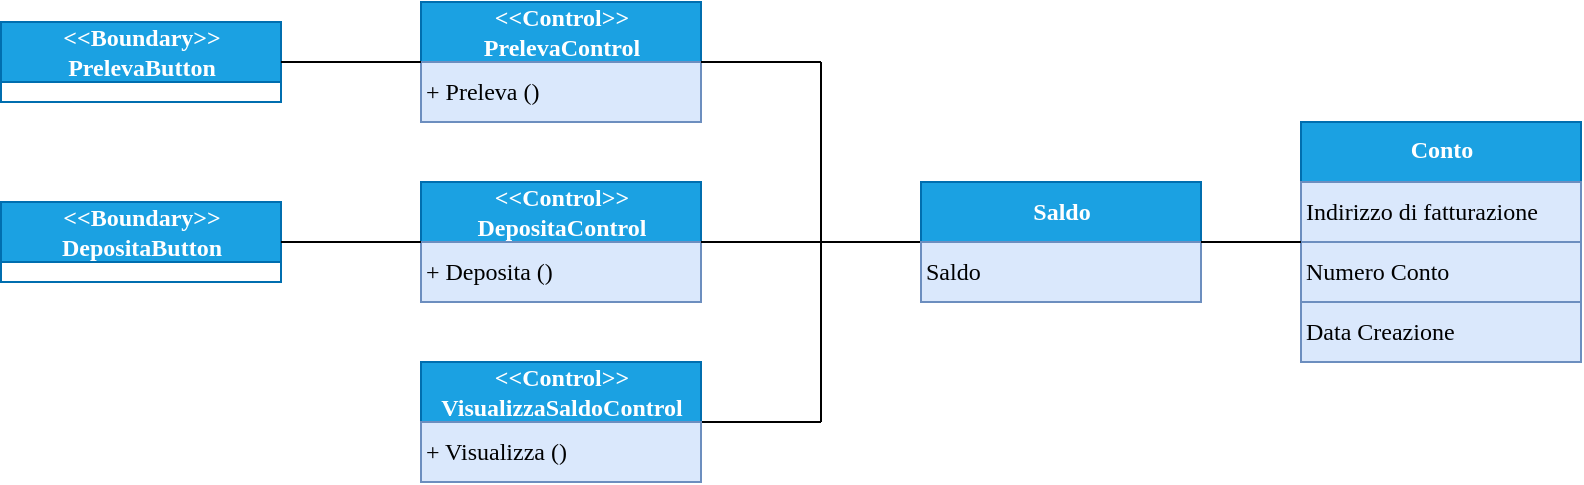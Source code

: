 <mxfile version="24.8.6" pages="8">
  <diagram id="C5RBs43oDa-KdzZeNtuy" name="saldo">
    <mxGraphModel dx="2420" dy="868" grid="1" gridSize="10" guides="1" tooltips="1" connect="1" arrows="1" fold="1" page="1" pageScale="1" pageWidth="827" pageHeight="1169" math="0" shadow="0">
      <root>
        <mxCell id="WIyWlLk6GJQsqaUBKTNV-0" />
        <mxCell id="WIyWlLk6GJQsqaUBKTNV-1" parent="WIyWlLk6GJQsqaUBKTNV-0" />
        <mxCell id="uDHeOtieZX1u9QHMOAet-0" value="&amp;lt;&amp;lt;Boundary&amp;gt;&amp;gt;&lt;div&gt;PrelevaButton&lt;/div&gt;" style="swimlane;fontStyle=1;childLayout=stackLayout;horizontal=1;startSize=30;horizontalStack=0;resizeParent=1;resizeParentMax=0;resizeLast=0;collapsible=1;marginBottom=0;whiteSpace=wrap;html=1;fontSize=12;verticalAlign=middle;fillColor=#1ba1e2;strokeColor=#006EAF;fontColor=#ffffff;fontFamily=Century Gothic;" parent="WIyWlLk6GJQsqaUBKTNV-1" vertex="1">
          <mxGeometry x="-738.5" y="130" width="140" height="40" as="geometry" />
        </mxCell>
        <mxCell id="uDHeOtieZX1u9QHMOAet-5" value="&amp;lt;&amp;lt;Control&amp;gt;&amp;gt;&lt;div&gt;PrelevaControl&lt;/div&gt;" style="swimlane;fontStyle=1;childLayout=stackLayout;horizontal=1;startSize=30;horizontalStack=0;resizeParent=1;resizeParentMax=0;resizeLast=0;collapsible=1;marginBottom=0;whiteSpace=wrap;html=1;fontSize=12;verticalAlign=middle;fillColor=#1ba1e2;strokeColor=#006EAF;fontColor=#ffffff;fontFamily=Century Gothic;" parent="WIyWlLk6GJQsqaUBKTNV-1" vertex="1">
          <mxGeometry x="-528.5" y="120" width="140" height="60" as="geometry" />
        </mxCell>
        <mxCell id="uDHeOtieZX1u9QHMOAet-10" value="+ Preleva ()" style="text;html=1;align=left;verticalAlign=middle;whiteSpace=wrap;rounded=0;fillColor=#dae8fc;strokeColor=#6c8ebf;fontFamily=Century Gothic;" parent="uDHeOtieZX1u9QHMOAet-5" vertex="1">
          <mxGeometry y="30" width="140" height="30" as="geometry" />
        </mxCell>
        <mxCell id="uDHeOtieZX1u9QHMOAet-6" value="&amp;lt;&amp;lt;Control&amp;gt;&amp;gt;&lt;div&gt;DepositaControl&lt;/div&gt;" style="swimlane;fontStyle=1;childLayout=stackLayout;horizontal=1;startSize=30;horizontalStack=0;resizeParent=1;resizeParentMax=0;resizeLast=0;collapsible=1;marginBottom=0;whiteSpace=wrap;html=1;fontSize=12;verticalAlign=middle;fillColor=#1ba1e2;strokeColor=#006EAF;fontColor=#ffffff;fontFamily=Century Gothic;" parent="WIyWlLk6GJQsqaUBKTNV-1" vertex="1">
          <mxGeometry x="-528.5" y="210" width="140" height="60" as="geometry" />
        </mxCell>
        <mxCell id="uDHeOtieZX1u9QHMOAet-11" value="+ Deposita ()" style="text;html=1;align=left;verticalAlign=middle;whiteSpace=wrap;rounded=0;fillColor=#dae8fc;strokeColor=#6c8ebf;fontFamily=Century Gothic;" parent="uDHeOtieZX1u9QHMOAet-6" vertex="1">
          <mxGeometry y="30" width="140" height="30" as="geometry" />
        </mxCell>
        <mxCell id="uDHeOtieZX1u9QHMOAet-9" value="" style="endArrow=none;html=1;rounded=0;exitX=1;exitY=0.5;exitDx=0;exitDy=0;entryX=0;entryY=0;entryDx=0;entryDy=0;fontFamily=Century Gothic;" parent="WIyWlLk6GJQsqaUBKTNV-1" source="uDHeOtieZX1u9QHMOAet-0" target="uDHeOtieZX1u9QHMOAet-10" edge="1">
          <mxGeometry width="50" height="50" relative="1" as="geometry">
            <mxPoint x="-578.5" y="200" as="sourcePoint" />
            <mxPoint x="-528.5" y="150" as="targetPoint" />
          </mxGeometry>
        </mxCell>
        <mxCell id="uDHeOtieZX1u9QHMOAet-12" value="" style="endArrow=none;html=1;rounded=0;exitX=1;exitY=0;exitDx=0;exitDy=0;fontFamily=Century Gothic;" parent="WIyWlLk6GJQsqaUBKTNV-1" source="uDHeOtieZX1u9QHMOAet-11" edge="1">
          <mxGeometry width="50" height="50" relative="1" as="geometry">
            <mxPoint x="-358.5" y="280" as="sourcePoint" />
            <mxPoint x="-308.5" y="240" as="targetPoint" />
          </mxGeometry>
        </mxCell>
        <mxCell id="uDHeOtieZX1u9QHMOAet-13" value="" style="endArrow=none;html=1;rounded=0;fontFamily=Century Gothic;" parent="WIyWlLk6GJQsqaUBKTNV-1" edge="1">
          <mxGeometry width="50" height="50" relative="1" as="geometry">
            <mxPoint x="-328.5" y="240" as="sourcePoint" />
            <mxPoint x="-328.5" y="330" as="targetPoint" />
          </mxGeometry>
        </mxCell>
        <mxCell id="uDHeOtieZX1u9QHMOAet-14" value="" style="endArrow=none;html=1;rounded=0;exitX=1;exitY=0.5;exitDx=0;exitDy=0;fontFamily=Century Gothic;" parent="WIyWlLk6GJQsqaUBKTNV-1" edge="1">
          <mxGeometry width="50" height="50" relative="1" as="geometry">
            <mxPoint x="-388.5" y="330" as="sourcePoint" />
            <mxPoint x="-328.5" y="330" as="targetPoint" />
          </mxGeometry>
        </mxCell>
        <mxCell id="uDHeOtieZX1u9QHMOAet-15" value="" style="endArrow=none;html=1;rounded=0;exitX=1;exitY=0;exitDx=0;exitDy=0;fontFamily=Century Gothic;" parent="WIyWlLk6GJQsqaUBKTNV-1" source="uDHeOtieZX1u9QHMOAet-10" edge="1">
          <mxGeometry width="50" height="50" relative="1" as="geometry">
            <mxPoint x="-348.5" y="170" as="sourcePoint" />
            <mxPoint x="-328.5" y="150" as="targetPoint" />
          </mxGeometry>
        </mxCell>
        <mxCell id="uDHeOtieZX1u9QHMOAet-16" value="" style="endArrow=none;html=1;rounded=0;fontFamily=Century Gothic;" parent="WIyWlLk6GJQsqaUBKTNV-1" edge="1">
          <mxGeometry width="50" height="50" relative="1" as="geometry">
            <mxPoint x="-328.5" y="240" as="sourcePoint" />
            <mxPoint x="-328.5" y="150" as="targetPoint" />
          </mxGeometry>
        </mxCell>
        <mxCell id="uDHeOtieZX1u9QHMOAet-17" value="" style="endArrow=none;html=1;rounded=0;fontFamily=Century Gothic;" parent="WIyWlLk6GJQsqaUBKTNV-1" edge="1">
          <mxGeometry width="50" height="50" relative="1" as="geometry">
            <mxPoint x="-308.5" y="240" as="sourcePoint" />
            <mxPoint x="-228.5" y="240" as="targetPoint" />
          </mxGeometry>
        </mxCell>
        <mxCell id="uDHeOtieZX1u9QHMOAet-18" value="Saldo" style="swimlane;fontStyle=1;childLayout=stackLayout;horizontal=1;startSize=30;horizontalStack=0;resizeParent=1;resizeParentMax=0;resizeLast=0;collapsible=1;marginBottom=0;whiteSpace=wrap;html=1;fontSize=12;verticalAlign=middle;fillColor=#1ba1e2;strokeColor=#006EAF;fontColor=#ffffff;fontFamily=Century Gothic;" parent="WIyWlLk6GJQsqaUBKTNV-1" vertex="1">
          <mxGeometry x="-278.5" y="210" width="140" height="60" as="geometry" />
        </mxCell>
        <mxCell id="uDHeOtieZX1u9QHMOAet-19" value="Saldo" style="text;html=1;align=left;verticalAlign=middle;whiteSpace=wrap;rounded=0;fillColor=#dae8fc;strokeColor=#6c8ebf;fontFamily=Century Gothic;" parent="uDHeOtieZX1u9QHMOAet-18" vertex="1">
          <mxGeometry y="30" width="140" height="30" as="geometry" />
        </mxCell>
        <mxCell id="uDHeOtieZX1u9QHMOAet-22" value="Conto&lt;div&gt;&lt;br&gt;&lt;/div&gt;" style="swimlane;fontStyle=1;childLayout=stackLayout;horizontal=1;startSize=30;horizontalStack=0;resizeParent=1;resizeParentMax=0;resizeLast=0;collapsible=1;marginBottom=0;whiteSpace=wrap;html=1;fontSize=12;verticalAlign=top;fillColor=#1ba1e2;strokeColor=#006EAF;fontColor=#ffffff;fontFamily=Century Gothic;" parent="WIyWlLk6GJQsqaUBKTNV-1" vertex="1">
          <mxGeometry x="-88.5" y="180" width="140" height="120" as="geometry" />
        </mxCell>
        <mxCell id="uDHeOtieZX1u9QHMOAet-28" value="Indirizzo di fatturazione" style="text;html=1;align=left;verticalAlign=middle;whiteSpace=wrap;rounded=0;fillColor=#dae8fc;strokeColor=#6c8ebf;fontFamily=Century Gothic;" parent="uDHeOtieZX1u9QHMOAet-22" vertex="1">
          <mxGeometry y="30" width="140" height="30" as="geometry" />
        </mxCell>
        <mxCell id="uDHeOtieZX1u9QHMOAet-34" value="Numero Conto" style="text;html=1;align=left;verticalAlign=middle;whiteSpace=wrap;rounded=0;fillColor=#dae8fc;strokeColor=#6c8ebf;fontFamily=Century Gothic;" parent="uDHeOtieZX1u9QHMOAet-22" vertex="1">
          <mxGeometry y="60" width="140" height="30" as="geometry" />
        </mxCell>
        <mxCell id="uDHeOtieZX1u9QHMOAet-35" value="Data Creazione" style="text;html=1;align=left;verticalAlign=middle;whiteSpace=wrap;rounded=0;fillColor=#dae8fc;strokeColor=#6c8ebf;fontFamily=Century Gothic;" parent="uDHeOtieZX1u9QHMOAet-22" vertex="1">
          <mxGeometry y="90" width="140" height="30" as="geometry" />
        </mxCell>
        <mxCell id="uDHeOtieZX1u9QHMOAet-31" value="" style="endArrow=none;html=1;rounded=0;exitX=1;exitY=0;exitDx=0;exitDy=0;fontFamily=Century Gothic;" parent="WIyWlLk6GJQsqaUBKTNV-1" source="uDHeOtieZX1u9QHMOAet-19" edge="1">
          <mxGeometry width="50" height="50" relative="1" as="geometry">
            <mxPoint x="-128.5" y="250" as="sourcePoint" />
            <mxPoint x="-88.5" y="240" as="targetPoint" />
          </mxGeometry>
        </mxCell>
        <mxCell id="uDHeOtieZX1u9QHMOAet-37" value="&amp;lt;&amp;lt;Boundary&amp;gt;&amp;gt;&lt;div&gt;DepositaButton&lt;/div&gt;" style="swimlane;fontStyle=1;childLayout=stackLayout;horizontal=1;startSize=30;horizontalStack=0;resizeParent=1;resizeParentMax=0;resizeLast=0;collapsible=1;marginBottom=0;whiteSpace=wrap;html=1;fontSize=12;verticalAlign=middle;fillColor=#1ba1e2;strokeColor=#006EAF;fontColor=#ffffff;fontFamily=Century Gothic;" parent="WIyWlLk6GJQsqaUBKTNV-1" vertex="1">
          <mxGeometry x="-738.5" y="220" width="140" height="40" as="geometry" />
        </mxCell>
        <mxCell id="uDHeOtieZX1u9QHMOAet-116" value="" style="endArrow=none;html=1;rounded=0;exitX=1;exitY=0.5;exitDx=0;exitDy=0;entryX=0;entryY=0.5;entryDx=0;entryDy=0;fontFamily=Century Gothic;" parent="WIyWlLk6GJQsqaUBKTNV-1" source="uDHeOtieZX1u9QHMOAet-37" target="uDHeOtieZX1u9QHMOAet-6" edge="1">
          <mxGeometry width="50" height="50" relative="1" as="geometry">
            <mxPoint x="-578.5" y="270" as="sourcePoint" />
            <mxPoint x="-528.5" y="220" as="targetPoint" />
          </mxGeometry>
        </mxCell>
        <mxCell id="uDHeOtieZX1u9QHMOAet-126" value="&amp;lt;&amp;lt;Control&amp;gt;&amp;gt;&lt;div&gt;VisualizzaSaldoControl&lt;/div&gt;" style="swimlane;fontStyle=1;childLayout=stackLayout;horizontal=1;startSize=30;horizontalStack=0;resizeParent=1;resizeParentMax=0;resizeLast=0;collapsible=1;marginBottom=0;whiteSpace=wrap;html=1;fontSize=12;verticalAlign=middle;fillColor=#1ba1e2;strokeColor=#006EAF;fontColor=#ffffff;fontFamily=Century Gothic;" parent="WIyWlLk6GJQsqaUBKTNV-1" vertex="1">
          <mxGeometry x="-528.5" y="300" width="140" height="60" as="geometry" />
        </mxCell>
        <mxCell id="uDHeOtieZX1u9QHMOAet-127" value="+ Visualizza ()" style="text;html=1;align=left;verticalAlign=middle;whiteSpace=wrap;rounded=0;fillColor=#dae8fc;strokeColor=#6c8ebf;fontFamily=Century Gothic;" parent="uDHeOtieZX1u9QHMOAet-126" vertex="1">
          <mxGeometry y="30" width="140" height="30" as="geometry" />
        </mxCell>
      </root>
    </mxGraphModel>
  </diagram>
  <diagram id="iK26aRWKI5_V7jH5WJdm" name="LoginLogout">
    <mxGraphModel dx="2374" dy="694" grid="1" gridSize="10" guides="1" tooltips="1" connect="1" arrows="1" fold="1" page="1" pageScale="1" pageWidth="1100" pageHeight="850" math="0" shadow="0">
      <root>
        <mxCell id="0" />
        <mxCell id="1" parent="0" />
        <mxCell id="o6FY0Oj0A15d7j3aLbyt-1" value="&amp;lt;&amp;lt;Boundary&amp;gt;&amp;gt;&lt;div style=&quot;font-size: 12px;&quot;&gt;LoginButton&lt;/div&gt;" style="swimlane;fontStyle=1;childLayout=stackLayout;horizontal=1;startSize=30;horizontalStack=0;resizeParent=1;resizeParentMax=0;resizeLast=0;collapsible=1;marginBottom=0;whiteSpace=wrap;html=1;fontSize=12;verticalAlign=middle;fillColor=#1ba1e2;fontColor=#ffffff;strokeColor=#006EAF;fontFamily=Century Gothic;" vertex="1" parent="1">
          <mxGeometry x="-640" y="80" width="140" height="40" as="geometry" />
        </mxCell>
        <mxCell id="o6FY0Oj0A15d7j3aLbyt-2" value="&amp;lt;&amp;lt;Boundary&amp;gt;&amp;gt;&lt;div style=&quot;font-size: 12px;&quot;&gt;LogOutButton&lt;/div&gt;" style="swimlane;fontStyle=1;childLayout=stackLayout;horizontal=1;startSize=30;horizontalStack=0;resizeParent=1;resizeParentMax=0;resizeLast=0;collapsible=1;marginBottom=0;whiteSpace=wrap;html=1;fontSize=12;verticalAlign=middle;fillColor=#1ba1e2;fontColor=#ffffff;strokeColor=#006EAF;fontFamily=Century Gothic;" vertex="1" parent="1">
          <mxGeometry x="-640" y="280" width="140" height="40" as="geometry" />
        </mxCell>
        <mxCell id="o6FY0Oj0A15d7j3aLbyt-3" value="&amp;lt;&amp;lt;Boundary&amp;gt;&amp;gt;&lt;div style=&quot;font-size: 12px;&quot;&gt;LoginForm&lt;/div&gt;" style="swimlane;fontStyle=1;childLayout=stackLayout;horizontal=1;startSize=30;horizontalStack=0;resizeParent=1;resizeParentMax=0;resizeLast=0;collapsible=1;marginBottom=0;whiteSpace=wrap;html=1;fontSize=12;verticalAlign=middle;fillColor=#1ba1e2;fontColor=#ffffff;strokeColor=#006EAF;fontFamily=Century Gothic;" vertex="1" parent="1">
          <mxGeometry x="-640" y="180" width="140" height="40" as="geometry" />
        </mxCell>
        <mxCell id="o6FY0Oj0A15d7j3aLbyt-4" value="&amp;lt;&amp;lt;Control&amp;gt;&amp;gt;&lt;div style=&quot;font-size: 12px;&quot;&gt;LoginControl&lt;/div&gt;" style="swimlane;fontStyle=1;childLayout=stackLayout;horizontal=1;startSize=30;horizontalStack=0;resizeParent=1;resizeParentMax=0;resizeLast=0;collapsible=1;marginBottom=0;whiteSpace=wrap;html=1;fontSize=12;verticalAlign=middle;fillColor=#1ba1e2;fontColor=#ffffff;strokeColor=#006EAF;fontFamily=Century Gothic;" vertex="1" parent="1">
          <mxGeometry x="-430" y="120" width="140" height="60" as="geometry" />
        </mxCell>
        <mxCell id="o6FY0Oj0A15d7j3aLbyt-5" value="+ Login ()" style="text;html=1;align=left;verticalAlign=middle;whiteSpace=wrap;rounded=0;fillColor=#dae8fc;strokeColor=#6c8ebf;fontFamily=Century Gothic;fontSize=10;fontStyle=0" vertex="1" parent="o6FY0Oj0A15d7j3aLbyt-4">
          <mxGeometry y="30" width="140" height="30" as="geometry" />
        </mxCell>
        <mxCell id="o6FY0Oj0A15d7j3aLbyt-6" value="&amp;lt;&amp;lt;Control&amp;gt;&amp;gt;&lt;div style=&quot;font-size: 12px;&quot;&gt;LogoutControl&lt;/div&gt;" style="swimlane;fontStyle=1;childLayout=stackLayout;horizontal=1;startSize=30;horizontalStack=0;resizeParent=1;resizeParentMax=0;resizeLast=0;collapsible=1;marginBottom=0;whiteSpace=wrap;html=1;fontSize=12;verticalAlign=middle;fillColor=#1ba1e2;fontColor=#ffffff;strokeColor=#006EAF;fontFamily=Century Gothic;" vertex="1" parent="1">
          <mxGeometry x="-440" y="270" width="140" height="60" as="geometry" />
        </mxCell>
        <mxCell id="o6FY0Oj0A15d7j3aLbyt-7" value="+ Logout ()" style="text;html=1;align=left;verticalAlign=middle;whiteSpace=wrap;rounded=0;fillColor=#dae8fc;strokeColor=#6c8ebf;fontFamily=Century Gothic;fontSize=10;fontStyle=0" vertex="1" parent="o6FY0Oj0A15d7j3aLbyt-6">
          <mxGeometry y="30" width="140" height="30" as="geometry" />
        </mxCell>
        <mxCell id="o6FY0Oj0A15d7j3aLbyt-8" value="" style="endArrow=none;html=1;rounded=0;exitX=1;exitY=0.5;exitDx=0;exitDy=0;fontFamily=Century Gothic;fontSize=12;fontStyle=1" edge="1" parent="1" source="o6FY0Oj0A15d7j3aLbyt-3">
          <mxGeometry width="50" height="50" relative="1" as="geometry">
            <mxPoint x="-460" y="240" as="sourcePoint" />
            <mxPoint x="-460" y="200" as="targetPoint" />
          </mxGeometry>
        </mxCell>
        <mxCell id="o6FY0Oj0A15d7j3aLbyt-9" value="" style="endArrow=none;html=1;rounded=0;fontFamily=Century Gothic;fontSize=12;fontStyle=1" edge="1" parent="1">
          <mxGeometry width="50" height="50" relative="1" as="geometry">
            <mxPoint x="-460" y="200" as="sourcePoint" />
            <mxPoint x="-460" y="100" as="targetPoint" />
          </mxGeometry>
        </mxCell>
        <mxCell id="o6FY0Oj0A15d7j3aLbyt-15" value="" style="endArrow=none;html=1;rounded=0;exitX=1;exitY=0.5;exitDx=0;exitDy=0;entryX=0;entryY=0;entryDx=0;entryDy=0;fontFamily=Century Gothic;fontSize=12;fontStyle=1" edge="1" parent="1" source="o6FY0Oj0A15d7j3aLbyt-2" target="o6FY0Oj0A15d7j3aLbyt-7">
          <mxGeometry width="50" height="50" relative="1" as="geometry">
            <mxPoint x="-450" y="440" as="sourcePoint" />
            <mxPoint x="-400" y="390" as="targetPoint" />
          </mxGeometry>
        </mxCell>
        <mxCell id="o6FY0Oj0A15d7j3aLbyt-16" value="" style="endArrow=none;html=1;rounded=0;exitX=1;exitY=0.5;exitDx=0;exitDy=0;fontFamily=Century Gothic;fontSize=12;fontStyle=1" edge="1" parent="1" source="o6FY0Oj0A15d7j3aLbyt-1">
          <mxGeometry width="50" height="50" relative="1" as="geometry">
            <mxPoint x="-470" y="110" as="sourcePoint" />
            <mxPoint x="-460" y="100" as="targetPoint" />
          </mxGeometry>
        </mxCell>
        <mxCell id="o6FY0Oj0A15d7j3aLbyt-17" value="" style="endArrow=none;html=1;rounded=0;entryX=0;entryY=0;entryDx=0;entryDy=0;fontFamily=Century Gothic;fontSize=12;fontStyle=1" edge="1" parent="1" target="o6FY0Oj0A15d7j3aLbyt-5">
          <mxGeometry width="50" height="50" relative="1" as="geometry">
            <mxPoint x="-460" y="150" as="sourcePoint" />
            <mxPoint x="-380" y="10" as="targetPoint" />
          </mxGeometry>
        </mxCell>
        <mxCell id="o6FY0Oj0A15d7j3aLbyt-21" value="Gestore" style="swimlane;fontStyle=1;childLayout=stackLayout;horizontal=1;startSize=30;horizontalStack=0;resizeParent=1;resizeParentMax=0;resizeLast=0;collapsible=1;marginBottom=0;whiteSpace=wrap;html=1;fontSize=12;verticalAlign=middle;fillColor=#1ba1e2;fontColor=#ffffff;strokeColor=#006EAF;fontFamily=Century Gothic;" vertex="1" parent="1">
          <mxGeometry x="-120" y="171" width="140" height="60" as="geometry" />
        </mxCell>
        <mxCell id="o6FY0Oj0A15d7j3aLbyt-26" value="Area di Competenza" style="text;html=1;align=left;verticalAlign=middle;whiteSpace=wrap;rounded=0;fillColor=#dae8fc;strokeColor=#6c8ebf;fontFamily=Century Gothic;fontSize=10;fontStyle=0" vertex="1" parent="o6FY0Oj0A15d7j3aLbyt-21">
          <mxGeometry y="30" width="140" height="30" as="geometry" />
        </mxCell>
        <mxCell id="o6FY0Oj0A15d7j3aLbyt-27" value="Account Registrato" style="swimlane;fontStyle=1;childLayout=stackLayout;horizontal=1;startSize=30;horizontalStack=0;resizeParent=1;resizeParentMax=0;resizeLast=0;collapsible=1;marginBottom=0;whiteSpace=wrap;html=1;fontSize=12;verticalAlign=middle;fillColor=#1ba1e2;strokeColor=#006EAF;fontColor=#ffffff;fontFamily=Century Gothic;" vertex="1" parent="1">
          <mxGeometry x="200" y="178.5" width="140" height="180" as="geometry" />
        </mxCell>
        <mxCell id="o6FY0Oj0A15d7j3aLbyt-28" value="Nome" style="text;html=1;align=left;verticalAlign=middle;whiteSpace=wrap;rounded=0;fillColor=#dae8fc;strokeColor=#6c8ebf;fontFamily=Century Gothic;fontSize=10;fontStyle=0" vertex="1" parent="o6FY0Oj0A15d7j3aLbyt-27">
          <mxGeometry y="30" width="140" height="30" as="geometry" />
        </mxCell>
        <mxCell id="o6FY0Oj0A15d7j3aLbyt-29" value="Cognome" style="text;html=1;align=left;verticalAlign=middle;whiteSpace=wrap;rounded=0;fillColor=#dae8fc;strokeColor=#6c8ebf;fontFamily=Century Gothic;fontSize=10;fontStyle=0" vertex="1" parent="o6FY0Oj0A15d7j3aLbyt-27">
          <mxGeometry y="60" width="140" height="30" as="geometry" />
        </mxCell>
        <mxCell id="o6FY0Oj0A15d7j3aLbyt-30" value="Username" style="text;html=1;align=left;verticalAlign=middle;whiteSpace=wrap;rounded=0;fillColor=#dae8fc;strokeColor=#6c8ebf;fontFamily=Century Gothic;fontSize=10;fontStyle=0" vertex="1" parent="o6FY0Oj0A15d7j3aLbyt-27">
          <mxGeometry y="90" width="140" height="30" as="geometry" />
        </mxCell>
        <mxCell id="o6FY0Oj0A15d7j3aLbyt-31" value="Telefono" style="text;html=1;align=left;verticalAlign=middle;whiteSpace=wrap;rounded=0;fillColor=#dae8fc;strokeColor=#6c8ebf;fontFamily=Century Gothic;fontSize=10;fontStyle=0" vertex="1" parent="o6FY0Oj0A15d7j3aLbyt-27">
          <mxGeometry y="120" width="140" height="30" as="geometry" />
        </mxCell>
        <mxCell id="o6FY0Oj0A15d7j3aLbyt-33" value="email" style="text;html=1;align=left;verticalAlign=middle;whiteSpace=wrap;rounded=0;fillColor=#dae8fc;strokeColor=#6c8ebf;fontFamily=Century Gothic;fontSize=10;fontStyle=0" vertex="1" parent="o6FY0Oj0A15d7j3aLbyt-27">
          <mxGeometry y="150" width="140" height="30" as="geometry" />
        </mxCell>
        <mxCell id="o6FY0Oj0A15d7j3aLbyt-34" value="Iscritto" style="swimlane;fontStyle=1;childLayout=stackLayout;horizontal=1;startSize=30;horizontalStack=0;resizeParent=1;resizeParentMax=0;resizeLast=0;collapsible=1;marginBottom=0;whiteSpace=wrap;html=1;fontSize=12;verticalAlign=middle;fillColor=#1ba1e2;strokeColor=#006EAF;fontColor=#ffffff;fontFamily=Century Gothic;" vertex="1" parent="1">
          <mxGeometry x="-120" y="30" width="140" height="60" as="geometry" />
        </mxCell>
        <mxCell id="o6FY0Oj0A15d7j3aLbyt-38" value="Amministratore" style="swimlane;fontStyle=1;childLayout=stackLayout;horizontal=1;startSize=30;horizontalStack=0;resizeParent=1;resizeParentMax=0;resizeLast=0;collapsible=1;marginBottom=0;whiteSpace=wrap;html=1;fontSize=12;verticalAlign=middle;fillColor=#1ba1e2;fontColor=#ffffff;strokeColor=#006EAF;fontFamily=Century Gothic;" vertex="1" parent="1">
          <mxGeometry x="-120" y="380" width="140" height="60" as="geometry" />
        </mxCell>
        <mxCell id="o6FY0Oj0A15d7j3aLbyt-49" value="" style="endArrow=block;endSize=16;endFill=0;html=1;rounded=0;entryX=0;entryY=0.75;entryDx=0;entryDy=0;exitX=1;exitY=0.5;exitDx=0;exitDy=0;fontFamily=Century Gothic;fontStyle=1" edge="1" parent="1" source="o6FY0Oj0A15d7j3aLbyt-34" target="o6FY0Oj0A15d7j3aLbyt-30">
          <mxGeometry width="160" relative="1" as="geometry">
            <mxPoint x="-40" y="283.13" as="sourcePoint" />
            <mxPoint x="120" y="283.13" as="targetPoint" />
            <Array as="points">
              <mxPoint x="120" y="60" />
              <mxPoint x="120" y="290" />
            </Array>
          </mxGeometry>
        </mxCell>
        <mxCell id="o6FY0Oj0A15d7j3aLbyt-50" value="" style="endArrow=block;endSize=16;endFill=0;html=1;rounded=0;exitX=1;exitY=0.5;exitDx=0;exitDy=0;fontFamily=Century Gothic;fontStyle=1" edge="1" parent="1" source="o6FY0Oj0A15d7j3aLbyt-21">
          <mxGeometry width="160" relative="1" as="geometry">
            <mxPoint x="30" y="70" as="sourcePoint" />
            <mxPoint x="200" y="290" as="targetPoint" />
            <Array as="points">
              <mxPoint x="120" y="200" />
              <mxPoint x="120" y="290" />
            </Array>
          </mxGeometry>
        </mxCell>
        <mxCell id="o6FY0Oj0A15d7j3aLbyt-52" value="" style="endArrow=block;endSize=16;endFill=0;html=1;rounded=0;exitX=1;exitY=0.5;exitDx=0;exitDy=0;fontFamily=Century Gothic;fontStyle=1" edge="1" parent="1" source="o6FY0Oj0A15d7j3aLbyt-38">
          <mxGeometry width="160" relative="1" as="geometry">
            <mxPoint x="30" y="211" as="sourcePoint" />
            <mxPoint x="200" y="290" as="targetPoint" />
            <Array as="points">
              <mxPoint x="120" y="410" />
              <mxPoint x="120" y="290" />
            </Array>
          </mxGeometry>
        </mxCell>
        <mxCell id="o6FY0Oj0A15d7j3aLbyt-58" value="" style="endArrow=none;html=1;edgeStyle=orthogonalEdgeStyle;rounded=0;exitX=1;exitY=0;exitDx=0;exitDy=0;entryX=0;entryY=0.5;entryDx=0;entryDy=0;fontFamily=Century Gothic;fontStyle=1" edge="1" parent="1">
          <mxGeometry relative="1" as="geometry">
            <mxPoint x="-290" y="150" as="sourcePoint" />
            <mxPoint x="-120" y="60" as="targetPoint" />
            <Array as="points">
              <mxPoint x="-200" y="150" />
              <mxPoint x="-200" y="60" />
            </Array>
          </mxGeometry>
        </mxCell>
        <mxCell id="o6FY0Oj0A15d7j3aLbyt-60" value="" style="endArrow=none;html=1;edgeStyle=orthogonalEdgeStyle;rounded=0;exitX=1;exitY=0;exitDx=0;exitDy=0;entryX=0;entryY=0.5;entryDx=0;entryDy=0;fontFamily=Century Gothic;fontStyle=1" edge="1" parent="1" source="o6FY0Oj0A15d7j3aLbyt-7" target="o6FY0Oj0A15d7j3aLbyt-21">
          <mxGeometry relative="1" as="geometry">
            <mxPoint x="-290" y="300" as="sourcePoint" />
            <mxPoint x="-140" y="210" as="targetPoint" />
            <Array as="points">
              <mxPoint x="-200" y="300" />
              <mxPoint x="-200" y="201" />
            </Array>
          </mxGeometry>
        </mxCell>
        <mxCell id="o6FY0Oj0A15d7j3aLbyt-61" value="" style="endArrow=none;html=1;edgeStyle=orthogonalEdgeStyle;rounded=0;exitX=1;exitY=0;exitDx=0;exitDy=0;entryX=0;entryY=0.5;entryDx=0;entryDy=0;fontFamily=Century Gothic;fontStyle=1" edge="1" parent="1" source="o6FY0Oj0A15d7j3aLbyt-5" target="o6FY0Oj0A15d7j3aLbyt-38">
          <mxGeometry relative="1" as="geometry">
            <mxPoint x="-270" y="170" as="sourcePoint" />
            <mxPoint x="-100" y="80" as="targetPoint" />
            <Array as="points">
              <mxPoint x="-200" y="150" />
              <mxPoint x="-200" y="410" />
            </Array>
          </mxGeometry>
        </mxCell>
      </root>
    </mxGraphModel>
  </diagram>
  <diagram id="uf6ZrZbEXyFYiy98d4x4" name="OperazioniSuAccount">
    <mxGraphModel dx="2599" dy="-34" grid="1" gridSize="10" guides="1" tooltips="1" connect="1" arrows="1" fold="1" page="1" pageScale="1" pageWidth="1100" pageHeight="850" math="0" shadow="0">
      <root>
        <mxCell id="0" />
        <mxCell id="1" parent="0" />
        <mxCell id="mJN3sRdEaM6gbzeSsrc7-1" value="&amp;lt;&amp;lt;Boundary&amp;gt;&amp;gt;&lt;div style=&quot;font-size: 12px;&quot;&gt;VisualizzaAreaUtenteButton&lt;/div&gt;" style="swimlane;fontStyle=1;childLayout=stackLayout;horizontal=1;startSize=30;horizontalStack=0;resizeParent=1;resizeParentMax=0;resizeLast=0;collapsible=1;marginBottom=0;whiteSpace=wrap;html=1;fontSize=12;verticalAlign=middle;fillColor=#1ba1e2;fontColor=#ffffff;strokeColor=#006EAF;fontFamily=Century Gothic;" vertex="1" parent="1">
          <mxGeometry x="-790" y="1026" width="170" height="42.5" as="geometry" />
        </mxCell>
        <mxCell id="mJN3sRdEaM6gbzeSsrc7-2" value="&amp;lt;&amp;lt;Boundary&amp;gt;&amp;gt;&lt;div style=&quot;font-size: 12px;&quot;&gt;CancellaAccountButton&lt;/div&gt;" style="swimlane;fontStyle=1;childLayout=stackLayout;horizontal=1;startSize=30;horizontalStack=0;resizeParent=1;resizeParentMax=0;resizeLast=0;collapsible=1;marginBottom=0;whiteSpace=wrap;html=1;fontSize=12;verticalAlign=middle;fillColor=#1ba1e2;fontColor=#ffffff;strokeColor=#006EAF;fontFamily=Century Gothic;" vertex="1" parent="1">
          <mxGeometry x="-790" y="1214.75" width="170" height="37.5" as="geometry" />
        </mxCell>
        <mxCell id="mJN3sRdEaM6gbzeSsrc7-3" value="&amp;lt;&amp;lt;Boundary&amp;gt;&amp;gt;&lt;div style=&quot;font-size: 12px;&quot;&gt;ModificaDatiButton&lt;/div&gt;" style="swimlane;fontStyle=1;childLayout=stackLayout;horizontal=1;startSize=30;horizontalStack=0;resizeParent=1;resizeParentMax=0;resizeLast=0;collapsible=1;marginBottom=0;whiteSpace=wrap;html=1;fontSize=12;verticalAlign=middle;fillColor=#1ba1e2;fontColor=#ffffff;strokeColor=#006EAF;fontFamily=Century Gothic;" vertex="1" parent="1">
          <mxGeometry x="-790" y="1117.25" width="170" height="42.5" as="geometry" />
        </mxCell>
        <mxCell id="mJN3sRdEaM6gbzeSsrc7-4" value="&amp;lt;&amp;lt;Control&amp;gt;&amp;gt;&lt;div style=&quot;font-size: 12px;&quot;&gt;VisualizzaAreaUtente&lt;span style=&quot;background-color: initial; font-size: 12px;&quot;&gt;Control&lt;/span&gt;&lt;/div&gt;" style="swimlane;fontStyle=1;childLayout=stackLayout;horizontal=1;startSize=30;horizontalStack=0;resizeParent=1;resizeParentMax=0;resizeLast=0;collapsible=1;marginBottom=0;whiteSpace=wrap;html=1;fontSize=12;verticalAlign=middle;fillColor=#1ba1e2;fontColor=#ffffff;strokeColor=#006EAF;fontFamily=Century Gothic;" vertex="1" parent="1">
          <mxGeometry x="-580" y="1017.25" width="190" height="60" as="geometry" />
        </mxCell>
        <mxCell id="mJN3sRdEaM6gbzeSsrc7-5" value="+VisualizzaAreaUtente()" style="text;html=1;align=left;verticalAlign=middle;whiteSpace=wrap;rounded=0;fillColor=#dae8fc;strokeColor=#6c8ebf;fontFamily=Century Gothic;fontSize=10;" vertex="1" parent="mJN3sRdEaM6gbzeSsrc7-4">
          <mxGeometry y="30" width="190" height="30" as="geometry" />
        </mxCell>
        <mxCell id="mJN3sRdEaM6gbzeSsrc7-6" value="&amp;lt;&amp;lt;Control&amp;gt;&amp;gt;&lt;div style=&quot;font-size: 12px;&quot;&gt;CancellaAccount&lt;span style=&quot;background-color: initial; font-size: 12px;&quot;&gt;Control&lt;/span&gt;&lt;/div&gt;" style="swimlane;fontStyle=1;childLayout=stackLayout;horizontal=1;startSize=30;horizontalStack=0;resizeParent=1;resizeParentMax=0;resizeLast=0;collapsible=1;marginBottom=0;whiteSpace=wrap;html=1;fontSize=12;verticalAlign=middle;fillColor=#1ba1e2;fontColor=#ffffff;strokeColor=#006EAF;fontFamily=Century Gothic;" vertex="1" parent="1">
          <mxGeometry x="-580" y="1203.5" width="190" height="60" as="geometry" />
        </mxCell>
        <mxCell id="mJN3sRdEaM6gbzeSsrc7-7" value="+CancellaAccount()" style="text;html=1;align=left;verticalAlign=middle;whiteSpace=wrap;rounded=0;fillColor=#dae8fc;strokeColor=#6c8ebf;fontFamily=Century Gothic;fontSize=10;" vertex="1" parent="mJN3sRdEaM6gbzeSsrc7-6">
          <mxGeometry y="30" width="190" height="30" as="geometry" />
        </mxCell>
        <mxCell id="mJN3sRdEaM6gbzeSsrc7-8" value="&amp;lt;&amp;lt;Control&amp;gt;&amp;gt;&lt;div style=&quot;font-size: 12px;&quot;&gt;ModificaDati&lt;span style=&quot;background-color: initial; font-size: 12px;&quot;&gt;Control&lt;/span&gt;&lt;/div&gt;" style="swimlane;fontStyle=1;childLayout=stackLayout;horizontal=1;startSize=30;horizontalStack=0;resizeParent=1;resizeParentMax=0;resizeLast=0;collapsible=1;marginBottom=0;whiteSpace=wrap;html=1;fontSize=12;verticalAlign=middle;fillColor=#1ba1e2;fontColor=#ffffff;strokeColor=#006EAF;fontFamily=Century Gothic;" vertex="1" parent="1">
          <mxGeometry x="-580" y="1108.5" width="190" height="60" as="geometry" />
        </mxCell>
        <mxCell id="mJN3sRdEaM6gbzeSsrc7-9" value="+ModificaDati()" style="text;html=1;align=left;verticalAlign=middle;whiteSpace=wrap;rounded=0;fillColor=#dae8fc;strokeColor=#6c8ebf;fontFamily=Century Gothic;fontSize=10;" vertex="1" parent="mJN3sRdEaM6gbzeSsrc7-8">
          <mxGeometry y="30" width="190" height="30" as="geometry" />
        </mxCell>
        <mxCell id="mJN3sRdEaM6gbzeSsrc7-10" value="" style="endArrow=none;html=1;rounded=0;exitX=1;exitY=0.5;exitDx=0;exitDy=0;entryX=0;entryY=0.5;entryDx=0;entryDy=0;fontFamily=Century Gothic;fontSize=12;" edge="1" parent="1" source="mJN3sRdEaM6gbzeSsrc7-1" target="mJN3sRdEaM6gbzeSsrc7-4">
          <mxGeometry width="50" height="50" relative="1" as="geometry">
            <mxPoint x="-640" y="1088.5" as="sourcePoint" />
            <mxPoint x="-590" y="1038.5" as="targetPoint" />
          </mxGeometry>
        </mxCell>
        <mxCell id="mJN3sRdEaM6gbzeSsrc7-11" value="" style="endArrow=none;html=1;rounded=0;exitX=1;exitY=0.5;exitDx=0;exitDy=0;entryX=0;entryY=0.5;entryDx=0;entryDy=0;fontFamily=Century Gothic;fontSize=12;" edge="1" parent="1" source="mJN3sRdEaM6gbzeSsrc7-3" target="mJN3sRdEaM6gbzeSsrc7-8">
          <mxGeometry width="50" height="50" relative="1" as="geometry">
            <mxPoint x="-630" y="1153.5" as="sourcePoint" />
            <mxPoint x="-580" y="1103.5" as="targetPoint" />
          </mxGeometry>
        </mxCell>
        <mxCell id="mJN3sRdEaM6gbzeSsrc7-12" value="" style="endArrow=none;html=1;rounded=0;exitX=1;exitY=0.5;exitDx=0;exitDy=0;entryX=0;entryY=0.5;entryDx=0;entryDy=0;fontFamily=Century Gothic;fontSize=12;" edge="1" parent="1" source="mJN3sRdEaM6gbzeSsrc7-2" target="mJN3sRdEaM6gbzeSsrc7-6">
          <mxGeometry width="50" height="50" relative="1" as="geometry">
            <mxPoint x="-640" y="1248.5" as="sourcePoint" />
            <mxPoint x="-590" y="1198.5" as="targetPoint" />
          </mxGeometry>
        </mxCell>
        <mxCell id="mJN3sRdEaM6gbzeSsrc7-13" value="Gestore" style="swimlane;fontStyle=1;childLayout=stackLayout;horizontal=1;startSize=30;horizontalStack=0;resizeParent=1;resizeParentMax=0;resizeLast=0;collapsible=1;marginBottom=0;whiteSpace=wrap;html=1;fontSize=12;verticalAlign=middle;fillColor=#1ba1e2;fontColor=#ffffff;strokeColor=#006EAF;fontFamily=Century Gothic;" vertex="1" parent="1">
          <mxGeometry x="-210" y="1074.5" width="140" height="60" as="geometry" />
        </mxCell>
        <mxCell id="mJN3sRdEaM6gbzeSsrc7-14" value="Area di Competenza" style="text;html=1;align=left;verticalAlign=middle;whiteSpace=wrap;rounded=0;fillColor=#dae8fc;strokeColor=#6c8ebf;fontFamily=Century Gothic;fontSize=10;fontStyle=0" vertex="1" parent="mJN3sRdEaM6gbzeSsrc7-13">
          <mxGeometry y="30" width="140" height="30" as="geometry" />
        </mxCell>
        <mxCell id="mJN3sRdEaM6gbzeSsrc7-15" value="Account Registrato" style="swimlane;fontStyle=1;childLayout=stackLayout;horizontal=1;startSize=30;horizontalStack=0;resizeParent=1;resizeParentMax=0;resizeLast=0;collapsible=1;marginBottom=0;whiteSpace=wrap;html=1;fontSize=12;verticalAlign=middle;fillColor=#1ba1e2;strokeColor=#006EAF;fontColor=#ffffff;fontFamily=Century Gothic;" vertex="1" parent="1">
          <mxGeometry x="110" y="1082" width="140" height="180" as="geometry" />
        </mxCell>
        <mxCell id="mJN3sRdEaM6gbzeSsrc7-16" value="Nome" style="text;html=1;align=left;verticalAlign=middle;whiteSpace=wrap;rounded=0;fillColor=#dae8fc;strokeColor=#6c8ebf;fontFamily=Century Gothic;fontSize=10;fontStyle=0" vertex="1" parent="mJN3sRdEaM6gbzeSsrc7-15">
          <mxGeometry y="30" width="140" height="30" as="geometry" />
        </mxCell>
        <mxCell id="mJN3sRdEaM6gbzeSsrc7-17" value="Cognome" style="text;html=1;align=left;verticalAlign=middle;whiteSpace=wrap;rounded=0;fillColor=#dae8fc;strokeColor=#6c8ebf;fontFamily=Century Gothic;fontSize=10;fontStyle=0" vertex="1" parent="mJN3sRdEaM6gbzeSsrc7-15">
          <mxGeometry y="60" width="140" height="30" as="geometry" />
        </mxCell>
        <mxCell id="mJN3sRdEaM6gbzeSsrc7-18" value="Username" style="text;html=1;align=left;verticalAlign=middle;whiteSpace=wrap;rounded=0;fillColor=#dae8fc;strokeColor=#6c8ebf;fontFamily=Century Gothic;fontSize=10;fontStyle=0" vertex="1" parent="mJN3sRdEaM6gbzeSsrc7-15">
          <mxGeometry y="90" width="140" height="30" as="geometry" />
        </mxCell>
        <mxCell id="mJN3sRdEaM6gbzeSsrc7-19" value="Telefono" style="text;html=1;align=left;verticalAlign=middle;whiteSpace=wrap;rounded=0;fillColor=#dae8fc;strokeColor=#6c8ebf;fontFamily=Century Gothic;fontSize=10;fontStyle=0" vertex="1" parent="mJN3sRdEaM6gbzeSsrc7-15">
          <mxGeometry y="120" width="140" height="30" as="geometry" />
        </mxCell>
        <mxCell id="mJN3sRdEaM6gbzeSsrc7-20" value="email" style="text;html=1;align=left;verticalAlign=middle;whiteSpace=wrap;rounded=0;fillColor=#dae8fc;strokeColor=#6c8ebf;fontFamily=Century Gothic;fontSize=10;fontStyle=0" vertex="1" parent="mJN3sRdEaM6gbzeSsrc7-15">
          <mxGeometry y="150" width="140" height="30" as="geometry" />
        </mxCell>
        <mxCell id="mJN3sRdEaM6gbzeSsrc7-21" value="Iscritto" style="swimlane;fontStyle=1;childLayout=stackLayout;horizontal=1;startSize=30;horizontalStack=0;resizeParent=1;resizeParentMax=0;resizeLast=0;collapsible=1;marginBottom=0;whiteSpace=wrap;html=1;fontSize=12;verticalAlign=middle;fillColor=#1ba1e2;strokeColor=#006EAF;fontColor=#ffffff;fontFamily=Century Gothic;" vertex="1" parent="1">
          <mxGeometry x="-210" y="933.5" width="140" height="60" as="geometry" />
        </mxCell>
        <mxCell id="mJN3sRdEaM6gbzeSsrc7-22" value="Amministratore" style="swimlane;fontStyle=1;childLayout=stackLayout;horizontal=1;startSize=30;horizontalStack=0;resizeParent=1;resizeParentMax=0;resizeLast=0;collapsible=1;marginBottom=0;whiteSpace=wrap;html=1;fontSize=12;verticalAlign=middle;fillColor=#1ba1e2;fontColor=#ffffff;strokeColor=#006EAF;fontFamily=Century Gothic;" vertex="1" parent="1">
          <mxGeometry x="-210" y="1283.5" width="140" height="60" as="geometry" />
        </mxCell>
        <mxCell id="mJN3sRdEaM6gbzeSsrc7-23" value="" style="endArrow=block;endSize=16;endFill=0;html=1;rounded=0;entryX=0;entryY=0.75;entryDx=0;entryDy=0;exitX=1;exitY=0.5;exitDx=0;exitDy=0;fontFamily=Century Gothic;fontStyle=1;" edge="1" parent="1" source="mJN3sRdEaM6gbzeSsrc7-21" target="mJN3sRdEaM6gbzeSsrc7-18">
          <mxGeometry width="160" relative="1" as="geometry">
            <mxPoint x="-130" y="1186.63" as="sourcePoint" />
            <mxPoint x="30" y="1186.63" as="targetPoint" />
            <Array as="points">
              <mxPoint x="30" y="963.5" />
              <mxPoint x="30" y="1193.5" />
            </Array>
          </mxGeometry>
        </mxCell>
        <mxCell id="mJN3sRdEaM6gbzeSsrc7-24" value="" style="endArrow=block;endSize=16;endFill=0;html=1;rounded=0;exitX=1;exitY=0.5;exitDx=0;exitDy=0;fontFamily=Century Gothic;fontStyle=1;entryX=0;entryY=0.75;entryDx=0;entryDy=0;" edge="1" parent="1" source="mJN3sRdEaM6gbzeSsrc7-13" target="mJN3sRdEaM6gbzeSsrc7-18">
          <mxGeometry width="160" relative="1" as="geometry">
            <mxPoint x="-60" y="973.5" as="sourcePoint" />
            <mxPoint x="100" y="1210" as="targetPoint" />
            <Array as="points">
              <mxPoint x="30" y="1103.5" />
              <mxPoint x="30" y="1193.5" />
            </Array>
          </mxGeometry>
        </mxCell>
        <mxCell id="mJN3sRdEaM6gbzeSsrc7-25" value="" style="endArrow=block;endSize=16;endFill=0;html=1;rounded=0;exitX=1;exitY=0.5;exitDx=0;exitDy=0;fontFamily=Century Gothic;fontStyle=1;entryX=0;entryY=0.75;entryDx=0;entryDy=0;" edge="1" parent="1" source="mJN3sRdEaM6gbzeSsrc7-22" target="mJN3sRdEaM6gbzeSsrc7-18">
          <mxGeometry width="160" relative="1" as="geometry">
            <mxPoint x="-60" y="1114.5" as="sourcePoint" />
            <mxPoint x="90" y="1180" as="targetPoint" />
            <Array as="points">
              <mxPoint x="30" y="1313.5" />
              <mxPoint x="30" y="1193.5" />
            </Array>
          </mxGeometry>
        </mxCell>
        <mxCell id="mJN3sRdEaM6gbzeSsrc7-26" value="" style="endArrow=none;html=1;edgeStyle=orthogonalEdgeStyle;rounded=0;exitX=1;exitY=0.5;exitDx=0;exitDy=0;entryX=0;entryY=0.5;entryDx=0;entryDy=0;fontFamily=Century Gothic;fontStyle=1" edge="1" parent="1" source="mJN3sRdEaM6gbzeSsrc7-8">
          <mxGeometry relative="1" as="geometry">
            <mxPoint x="-380" y="1053.5" as="sourcePoint" />
            <mxPoint x="-210" y="963.5" as="targetPoint" />
            <Array as="points">
              <mxPoint x="-380" y="1139" />
              <mxPoint x="-290" y="1139" />
              <mxPoint x="-290" y="964" />
            </Array>
          </mxGeometry>
        </mxCell>
        <mxCell id="mJN3sRdEaM6gbzeSsrc7-27" value="" style="endArrow=none;html=1;edgeStyle=orthogonalEdgeStyle;rounded=0;entryX=0;entryY=0.5;entryDx=0;entryDy=0;fontFamily=Century Gothic;fontStyle=1;exitX=1;exitY=0.5;exitDx=0;exitDy=0;" edge="1" parent="1" source="mJN3sRdEaM6gbzeSsrc7-6" target="mJN3sRdEaM6gbzeSsrc7-13">
          <mxGeometry relative="1" as="geometry">
            <mxPoint x="-368.5" y="1229.75" as="sourcePoint" />
            <mxPoint x="-198.5" y="1104.25" as="targetPoint" />
            <Array as="points">
              <mxPoint x="-378" y="1233" />
              <mxPoint x="-290" y="1234" />
              <mxPoint x="-290" y="1105" />
            </Array>
          </mxGeometry>
        </mxCell>
        <mxCell id="mJN3sRdEaM6gbzeSsrc7-28" value="" style="endArrow=none;html=1;edgeStyle=orthogonalEdgeStyle;rounded=0;exitX=1;exitY=0;exitDx=0;exitDy=0;entryX=0;entryY=0.5;entryDx=0;entryDy=0;fontFamily=Century Gothic;fontStyle=1" edge="1" parent="1" source="mJN3sRdEaM6gbzeSsrc7-5" target="mJN3sRdEaM6gbzeSsrc7-22">
          <mxGeometry relative="1" as="geometry">
            <mxPoint x="-380" y="1053.5" as="sourcePoint" />
            <mxPoint x="-190" y="983.5" as="targetPoint" />
            <Array as="points">
              <mxPoint x="-290" y="1047" />
              <mxPoint x="-290" y="1314" />
            </Array>
          </mxGeometry>
        </mxCell>
      </root>
    </mxGraphModel>
  </diagram>
  <diagram id="WhYKs6QarXDFKSvJFSKR" name="Registrazione">
    <mxGraphModel dx="2599" dy="-34" grid="1" gridSize="10" guides="1" tooltips="1" connect="1" arrows="1" fold="1" page="1" pageScale="1" pageWidth="1100" pageHeight="850" math="0" shadow="0">
      <root>
        <mxCell id="0" />
        <mxCell id="1" parent="0" />
        <mxCell id="c56zSb95Mid0fLjz-y6d-1" value="&amp;lt;&amp;lt;Boundary&amp;gt;&amp;gt;&lt;div style=&quot;font-size: 12px;&quot;&gt;RegistrazioneButton&lt;/div&gt;" style="swimlane;fontStyle=1;childLayout=stackLayout;horizontal=1;startSize=30;horizontalStack=0;resizeParent=1;resizeParentMax=0;resizeLast=0;collapsible=1;marginBottom=0;whiteSpace=wrap;html=1;fontSize=12;verticalAlign=middle;fillColor=#1ba1e2;strokeColor=#006EAF;fillStyle=auto;fontColor=#ffffff;fontFamily=Century Gothic;" vertex="1" parent="1">
          <mxGeometry x="-1028.5" y="975" width="178.5" height="40" as="geometry" />
        </mxCell>
        <mxCell id="c56zSb95Mid0fLjz-y6d-2" value="&amp;lt;&amp;lt;Boundary&amp;gt;&amp;gt;&lt;div style=&quot;font-size: 12px;&quot;&gt;ConfermaRegistrazioneButton&lt;/div&gt;" style="swimlane;fontStyle=1;childLayout=stackLayout;horizontal=1;startSize=30;horizontalStack=0;resizeParent=1;resizeParentMax=0;resizeLast=0;collapsible=1;marginBottom=0;whiteSpace=wrap;html=1;fontSize=12;verticalAlign=middle;fillColor=#1ba1e2;strokeColor=#006EAF;fillStyle=auto;fontColor=#ffffff;fontFamily=Century Gothic;" vertex="1" parent="1">
          <mxGeometry x="-1030" y="1045" width="180" height="40" as="geometry" />
        </mxCell>
        <mxCell id="c56zSb95Mid0fLjz-y6d-3" value="&amp;lt;&amp;lt;Boundary&amp;gt;&amp;gt;&lt;div style=&quot;font-size: 12px;&quot;&gt;CreaGestoreButton&lt;/div&gt;" style="swimlane;fontStyle=1;childLayout=stackLayout;horizontal=1;startSize=30;horizontalStack=0;resizeParent=1;resizeParentMax=0;resizeLast=0;collapsible=1;marginBottom=0;whiteSpace=wrap;html=1;fontSize=12;verticalAlign=middle;fillColor=#1ba1e2;strokeColor=#006EAF;fillStyle=auto;fontColor=#ffffff;fontFamily=Century Gothic;" vertex="1" parent="1">
          <mxGeometry x="-1028.5" y="1105" width="178.5" height="40" as="geometry" />
        </mxCell>
        <mxCell id="c56zSb95Mid0fLjz-y6d-4" value="&amp;lt;&amp;lt;Boundary&amp;gt;&amp;gt;&lt;div style=&quot;font-size: 12px;&quot;&gt;RegistrazioneGestoreForm&lt;/div&gt;" style="swimlane;fontStyle=1;childLayout=stackLayout;horizontal=1;startSize=30;horizontalStack=0;resizeParent=1;resizeParentMax=0;resizeLast=0;collapsible=1;marginBottom=0;whiteSpace=wrap;html=1;fontSize=12;verticalAlign=middle;fillColor=#1ba1e2;strokeColor=#006EAF;fillStyle=auto;fontColor=#ffffff;fontFamily=Century Gothic;" vertex="1" parent="1">
          <mxGeometry x="-1028.5" y="1175" width="178.5" height="40" as="geometry" />
        </mxCell>
        <mxCell id="c56zSb95Mid0fLjz-y6d-5" value="&amp;lt;&amp;lt;Boundary&amp;gt;&amp;gt;&lt;div style=&quot;font-size: 12px;&quot;&gt;RegistrazioneUtenteForm&lt;/div&gt;" style="swimlane;fontStyle=1;childLayout=stackLayout;horizontal=1;startSize=30;horizontalStack=0;resizeParent=1;resizeParentMax=0;resizeLast=0;collapsible=1;marginBottom=0;whiteSpace=wrap;html=1;fontSize=12;verticalAlign=middle;fillColor=#1ba1e2;strokeColor=#006EAF;fillStyle=auto;fontColor=#ffffff;fontFamily=Century Gothic;" vertex="1" parent="1">
          <mxGeometry x="-1028.5" y="1235" width="178.5" height="40" as="geometry" />
        </mxCell>
        <mxCell id="c56zSb95Mid0fLjz-y6d-18" value="" style="endArrow=none;html=1;rounded=0;exitX=1;exitY=0.5;exitDx=0;exitDy=0;fontFamily=Century Gothic;fontSize=12;" edge="1" parent="1" source="c56zSb95Mid0fLjz-y6d-2">
          <mxGeometry width="50" height="50" relative="1" as="geometry">
            <mxPoint x="-838.5" y="1065" as="sourcePoint" />
            <mxPoint x="-838.5" y="1065" as="targetPoint" />
          </mxGeometry>
        </mxCell>
        <mxCell id="c56zSb95Mid0fLjz-y6d-19" value="" style="endArrow=none;html=1;rounded=0;exitX=1;exitY=0.5;exitDx=0;exitDy=0;fontFamily=Century Gothic;fontSize=12;" edge="1" parent="1" source="c56zSb95Mid0fLjz-y6d-3">
          <mxGeometry width="50" height="50" relative="1" as="geometry">
            <mxPoint x="-868.5" y="1145" as="sourcePoint" />
            <mxPoint x="-838.5" y="1125" as="targetPoint" />
          </mxGeometry>
        </mxCell>
        <mxCell id="c56zSb95Mid0fLjz-y6d-20" value="" style="endArrow=none;html=1;rounded=0;fontFamily=Century Gothic;fontSize=12;" edge="1" parent="1">
          <mxGeometry width="50" height="50" relative="1" as="geometry">
            <mxPoint x="-838.5" y="995" as="sourcePoint" />
            <mxPoint x="-838.5" y="1255" as="targetPoint" />
          </mxGeometry>
        </mxCell>
        <mxCell id="c56zSb95Mid0fLjz-y6d-21" value="" style="endArrow=none;html=1;rounded=0;exitX=1;exitY=0.5;exitDx=0;exitDy=0;fontFamily=Century Gothic;fontSize=12;" edge="1" parent="1" source="c56zSb95Mid0fLjz-y6d-4">
          <mxGeometry width="50" height="50" relative="1" as="geometry">
            <mxPoint x="-868.5" y="1235" as="sourcePoint" />
            <mxPoint x="-838.5" y="1195" as="targetPoint" />
          </mxGeometry>
        </mxCell>
        <mxCell id="c56zSb95Mid0fLjz-y6d-22" value="" style="endArrow=none;html=1;rounded=0;exitX=1;exitY=0.5;exitDx=0;exitDy=0;fontFamily=Century Gothic;fontSize=12;" edge="1" parent="1" source="c56zSb95Mid0fLjz-y6d-5">
          <mxGeometry width="50" height="50" relative="1" as="geometry">
            <mxPoint x="-778.5" y="1315" as="sourcePoint" />
            <mxPoint x="-838.5" y="1255" as="targetPoint" />
          </mxGeometry>
        </mxCell>
        <mxCell id="c56zSb95Mid0fLjz-y6d-23" value="" style="endArrow=none;html=1;rounded=0;entryX=0;entryY=0.5;entryDx=0;entryDy=0;fillColor=#dae8fc;strokeColor=#000000;fontFamily=Century Gothic;fontSize=12;" edge="1" parent="1">
          <mxGeometry width="50" height="50" relative="1" as="geometry">
            <mxPoint x="-838.5" y="1125" as="sourcePoint" />
            <mxPoint x="-808.5" y="1125" as="targetPoint" />
          </mxGeometry>
        </mxCell>
        <mxCell id="c56zSb95Mid0fLjz-y6d-31" value="&amp;lt;&amp;lt;Control&amp;gt;&amp;gt;&lt;div style=&quot;font-size: 12px;&quot;&gt;RegistrazioneControl&lt;/div&gt;" style="swimlane;fontStyle=1;childLayout=stackLayout;horizontal=1;startSize=30;horizontalStack=0;resizeParent=1;resizeParentMax=0;resizeLast=0;collapsible=1;marginBottom=0;whiteSpace=wrap;html=1;fontSize=12;verticalAlign=middle;fillColor=#1ba1e2;strokeColor=#006EAF;fontColor=#ffffff;fontFamily=Century Gothic;" vertex="1" parent="1">
          <mxGeometry x="-808.5" y="1095" width="140" height="60" as="geometry" />
        </mxCell>
        <mxCell id="c56zSb95Mid0fLjz-y6d-32" value="+RegistraAccount()" style="text;html=1;align=left;verticalAlign=middle;whiteSpace=wrap;rounded=0;fillColor=#dae8fc;strokeColor=#6c8ebf;fontFamily=Century Gothic;fontSize=10;" vertex="1" parent="c56zSb95Mid0fLjz-y6d-31">
          <mxGeometry y="30" width="140" height="30" as="geometry" />
        </mxCell>
        <mxCell id="c56zSb95Mid0fLjz-y6d-33" value="" style="endArrow=none;html=1;rounded=0;exitX=1;exitY=0.5;exitDx=0;exitDy=0;fontFamily=Century Gothic;fontSize=12;" edge="1" parent="1" source="c56zSb95Mid0fLjz-y6d-1">
          <mxGeometry width="50" height="50" relative="1" as="geometry">
            <mxPoint x="-808.5" y="975" as="sourcePoint" />
            <mxPoint x="-838.5" y="995" as="targetPoint" />
          </mxGeometry>
        </mxCell>
        <mxCell id="de2IZenMrsnWMa8rjvxf-1" value="Gestore" style="swimlane;fontStyle=1;childLayout=stackLayout;horizontal=1;startSize=30;horizontalStack=0;resizeParent=1;resizeParentMax=0;resizeLast=0;collapsible=1;marginBottom=0;whiteSpace=wrap;html=1;fontSize=12;verticalAlign=middle;fillColor=#1ba1e2;fontColor=#ffffff;strokeColor=#006EAF;fontFamily=Century Gothic;" vertex="1" parent="1">
          <mxGeometry x="-488.5" y="1095" width="140" height="60" as="geometry" />
        </mxCell>
        <mxCell id="de2IZenMrsnWMa8rjvxf-2" value="Area di Competenza" style="text;html=1;align=left;verticalAlign=middle;whiteSpace=wrap;rounded=0;fillColor=#dae8fc;strokeColor=#6c8ebf;fontFamily=Century Gothic;fontSize=10;fontStyle=0" vertex="1" parent="de2IZenMrsnWMa8rjvxf-1">
          <mxGeometry y="30" width="140" height="30" as="geometry" />
        </mxCell>
        <mxCell id="de2IZenMrsnWMa8rjvxf-3" value="Account Registrato" style="swimlane;fontStyle=1;childLayout=stackLayout;horizontal=1;startSize=30;horizontalStack=0;resizeParent=1;resizeParentMax=0;resizeLast=0;collapsible=1;marginBottom=0;whiteSpace=wrap;html=1;fontSize=12;verticalAlign=middle;fillColor=#1ba1e2;strokeColor=#006EAF;fontColor=#ffffff;fontFamily=Century Gothic;" vertex="1" parent="1">
          <mxGeometry x="-168.5" y="1068.5" width="140" height="180" as="geometry" />
        </mxCell>
        <mxCell id="de2IZenMrsnWMa8rjvxf-4" value="Nome" style="text;html=1;align=left;verticalAlign=middle;whiteSpace=wrap;rounded=0;fillColor=#dae8fc;strokeColor=#6c8ebf;fontFamily=Century Gothic;fontSize=10;fontStyle=0" vertex="1" parent="de2IZenMrsnWMa8rjvxf-3">
          <mxGeometry y="30" width="140" height="30" as="geometry" />
        </mxCell>
        <mxCell id="de2IZenMrsnWMa8rjvxf-5" value="Cognome" style="text;html=1;align=left;verticalAlign=middle;whiteSpace=wrap;rounded=0;fillColor=#dae8fc;strokeColor=#6c8ebf;fontFamily=Century Gothic;fontSize=10;fontStyle=0" vertex="1" parent="de2IZenMrsnWMa8rjvxf-3">
          <mxGeometry y="60" width="140" height="30" as="geometry" />
        </mxCell>
        <mxCell id="de2IZenMrsnWMa8rjvxf-6" value="Username" style="text;html=1;align=left;verticalAlign=middle;whiteSpace=wrap;rounded=0;fillColor=#dae8fc;strokeColor=#6c8ebf;fontFamily=Century Gothic;fontSize=10;fontStyle=0" vertex="1" parent="de2IZenMrsnWMa8rjvxf-3">
          <mxGeometry y="90" width="140" height="30" as="geometry" />
        </mxCell>
        <mxCell id="de2IZenMrsnWMa8rjvxf-7" value="Telefono" style="text;html=1;align=left;verticalAlign=middle;whiteSpace=wrap;rounded=0;fillColor=#dae8fc;strokeColor=#6c8ebf;fontFamily=Century Gothic;fontSize=10;fontStyle=0" vertex="1" parent="de2IZenMrsnWMa8rjvxf-3">
          <mxGeometry y="120" width="140" height="30" as="geometry" />
        </mxCell>
        <mxCell id="de2IZenMrsnWMa8rjvxf-8" value="email" style="text;html=1;align=left;verticalAlign=middle;whiteSpace=wrap;rounded=0;fillColor=#dae8fc;strokeColor=#6c8ebf;fontFamily=Century Gothic;fontSize=10;fontStyle=0" vertex="1" parent="de2IZenMrsnWMa8rjvxf-3">
          <mxGeometry y="150" width="140" height="30" as="geometry" />
        </mxCell>
        <mxCell id="de2IZenMrsnWMa8rjvxf-9" value="Iscritto" style="swimlane;fontStyle=1;childLayout=stackLayout;horizontal=1;startSize=30;horizontalStack=0;resizeParent=1;resizeParentMax=0;resizeLast=0;collapsible=1;marginBottom=0;whiteSpace=wrap;html=1;fontSize=12;verticalAlign=middle;fillColor=#1ba1e2;strokeColor=#006EAF;fontColor=#ffffff;fontFamily=Century Gothic;" vertex="1" parent="1">
          <mxGeometry x="-488.5" y="920" width="140" height="60" as="geometry" />
        </mxCell>
        <mxCell id="de2IZenMrsnWMa8rjvxf-10" value="Amministratore" style="swimlane;fontStyle=1;childLayout=stackLayout;horizontal=1;startSize=30;horizontalStack=0;resizeParent=1;resizeParentMax=0;resizeLast=0;collapsible=1;marginBottom=0;whiteSpace=wrap;html=1;fontSize=12;verticalAlign=middle;fillColor=#1ba1e2;fontColor=#ffffff;strokeColor=#006EAF;fontFamily=Century Gothic;" vertex="1" parent="1">
          <mxGeometry x="-488.5" y="1270" width="140" height="60" as="geometry" />
        </mxCell>
        <mxCell id="de2IZenMrsnWMa8rjvxf-12" value="" style="endArrow=block;endSize=16;endFill=0;html=1;rounded=0;exitX=1;exitY=0.5;exitDx=0;exitDy=0;fontFamily=Century Gothic;fontStyle=1;entryX=0;entryY=0.75;entryDx=0;entryDy=0;" edge="1" parent="1" source="de2IZenMrsnWMa8rjvxf-1" target="de2IZenMrsnWMa8rjvxf-6">
          <mxGeometry width="160" relative="1" as="geometry">
            <mxPoint x="-338.5" y="960" as="sourcePoint" />
            <mxPoint x="-178.5" y="1196.5" as="targetPoint" />
            <Array as="points">
              <mxPoint x="-250" y="1125" />
              <mxPoint x="-250" y="1180" />
            </Array>
          </mxGeometry>
        </mxCell>
        <mxCell id="de2IZenMrsnWMa8rjvxf-13" value="" style="endArrow=block;endSize=16;endFill=0;html=1;rounded=0;exitX=1;exitY=0.5;exitDx=0;exitDy=0;fontFamily=Century Gothic;fontStyle=1;entryX=0;entryY=0.75;entryDx=0;entryDy=0;" edge="1" parent="1" source="de2IZenMrsnWMa8rjvxf-10" target="de2IZenMrsnWMa8rjvxf-6">
          <mxGeometry width="160" relative="1" as="geometry">
            <mxPoint x="-338.5" y="1101" as="sourcePoint" />
            <mxPoint x="-188.5" y="1166.5" as="targetPoint" />
            <Array as="points">
              <mxPoint x="-250" y="1300" />
              <mxPoint x="-250" y="1180" />
            </Array>
          </mxGeometry>
        </mxCell>
        <mxCell id="de2IZenMrsnWMa8rjvxf-14" value="" style="endArrow=none;html=1;edgeStyle=orthogonalEdgeStyle;rounded=0;exitX=1;exitY=0.5;exitDx=0;exitDy=0;entryX=0;entryY=0.5;entryDx=0;entryDy=0;fontFamily=Century Gothic;fontStyle=1" edge="1" parent="1" source="c56zSb95Mid0fLjz-y6d-31" target="de2IZenMrsnWMa8rjvxf-9">
          <mxGeometry relative="1" as="geometry">
            <mxPoint x="-630" y="1190.5" as="sourcePoint" />
            <mxPoint x="-450" y="1015" as="targetPoint" />
            <Array as="points">
              <mxPoint x="-530" y="1125" />
              <mxPoint x="-530" y="950" />
            </Array>
          </mxGeometry>
        </mxCell>
        <mxCell id="de2IZenMrsnWMa8rjvxf-18" value="" style="endArrow=none;html=1;edgeStyle=orthogonalEdgeStyle;rounded=0;exitX=1;exitY=0.5;exitDx=0;exitDy=0;fontFamily=Century Gothic;fontStyle=1" edge="1" parent="1">
          <mxGeometry relative="1" as="geometry">
            <mxPoint x="-348.5" y="949.5" as="sourcePoint" />
            <mxPoint x="-190" y="1180.5" as="targetPoint" />
            <Array as="points">
              <mxPoint x="-250" y="949.5" />
              <mxPoint x="-250" y="1180.5" />
            </Array>
          </mxGeometry>
        </mxCell>
        <mxCell id="de2IZenMrsnWMa8rjvxf-19" value="" style="endArrow=none;html=1;edgeStyle=orthogonalEdgeStyle;rounded=0;exitX=1;exitY=0;exitDx=0;exitDy=0;entryX=0;entryY=0.5;entryDx=0;entryDy=0;fontFamily=Century Gothic;fontStyle=1;" edge="1" parent="1" source="c56zSb95Mid0fLjz-y6d-32" target="de2IZenMrsnWMa8rjvxf-10">
          <mxGeometry relative="1" as="geometry">
            <mxPoint x="-658" y="1135" as="sourcePoint" />
            <mxPoint x="-478" y="960" as="targetPoint" />
            <Array as="points">
              <mxPoint x="-530" y="1125" />
              <mxPoint x="-530" y="1300" />
            </Array>
          </mxGeometry>
        </mxCell>
        <mxCell id="de2IZenMrsnWMa8rjvxf-20" value="" style="line;strokeWidth=1;fillColor=none;align=left;verticalAlign=middle;spacingTop=-1;spacingLeft=3;spacingRight=3;rotatable=0;labelPosition=right;points=[];portConstraint=eastwest;strokeColor=inherit;" vertex="1" parent="1">
          <mxGeometry x="-530" y="1121" width="41.5" height="8" as="geometry" />
        </mxCell>
      </root>
    </mxGraphModel>
  </diagram>
  <diagram id="ZQTSxTkgAh0j9ajmuhgR" name="riscuotiPremio">
    <mxGraphModel dx="2374" dy="-156" grid="1" gridSize="10" guides="1" tooltips="1" connect="1" arrows="1" fold="1" page="1" pageScale="1" pageWidth="1100" pageHeight="850" math="0" shadow="0">
      <root>
        <mxCell id="0" />
        <mxCell id="1" parent="0" />
        <mxCell id="5vatfgXCQj6YjCnhrkG7-1" value="&amp;lt;&amp;lt;Boundary&amp;gt;&amp;gt;&lt;div style=&quot;font-size: 12px;&quot;&gt;RiscuotiPremioButton&lt;/div&gt;" style="swimlane;fontStyle=0;childLayout=stackLayout;horizontal=1;startSize=30;horizontalStack=0;resizeParent=1;resizeParentMax=0;resizeLast=0;collapsible=1;marginBottom=0;whiteSpace=wrap;html=1;fontSize=12;verticalAlign=middle;fillColor=#1ba1e2;strokeColor=#006EAF;fillStyle=auto;fontColor=#ffffff;fontFamily=Century Gothic;" vertex="1" parent="1">
          <mxGeometry x="-860" y="1170" width="140" height="40" as="geometry" />
        </mxCell>
        <mxCell id="5vatfgXCQj6YjCnhrkG7-2" value="&amp;lt;&amp;lt;Control&amp;gt;&amp;gt;&lt;div style=&quot;font-size: 12px;&quot;&gt;RiscuotiPremioControl&lt;/div&gt;" style="swimlane;fontStyle=0;childLayout=stackLayout;horizontal=1;startSize=30;horizontalStack=0;resizeParent=1;resizeParentMax=0;resizeLast=0;collapsible=1;marginBottom=0;whiteSpace=wrap;html=1;fontSize=12;verticalAlign=middle;fillColor=#1ba1e2;strokeColor=#006EAF;fontColor=#ffffff;fontFamily=Century Gothic;" vertex="1" parent="1">
          <mxGeometry x="-660" y="1160" width="160" height="60" as="geometry" />
        </mxCell>
        <mxCell id="5vatfgXCQj6YjCnhrkG7-3" value="+riscuotiPremio()" style="text;html=1;align=left;verticalAlign=middle;whiteSpace=wrap;rounded=0;fillColor=#dae8fc;strokeColor=#6c8ebf;fontFamily=Century Gothic;fontSize=10;" vertex="1" parent="5vatfgXCQj6YjCnhrkG7-2">
          <mxGeometry y="30" width="160" height="30" as="geometry" />
        </mxCell>
        <mxCell id="5vatfgXCQj6YjCnhrkG7-4" value="Saldo Fedeltá" style="swimlane;fontStyle=0;childLayout=stackLayout;horizontal=1;startSize=30;horizontalStack=0;resizeParent=1;resizeParentMax=0;resizeLast=0;collapsible=1;marginBottom=0;whiteSpace=wrap;html=1;fontSize=12;verticalAlign=middle;fillColor=#1ba1e2;strokeColor=#006EAF;fontColor=#ffffff;fontFamily=Century Gothic;" vertex="1" parent="1">
          <mxGeometry x="-380" y="1270" width="140" height="60" as="geometry" />
        </mxCell>
        <mxCell id="5vatfgXCQj6YjCnhrkG7-5" value="punti" style="text;html=1;align=left;verticalAlign=middle;whiteSpace=wrap;rounded=0;fillColor=#dae8fc;strokeColor=#6c8ebf;fontFamily=Century Gothic;fontSize=10;" vertex="1" parent="5vatfgXCQj6YjCnhrkG7-4">
          <mxGeometry y="30" width="140" height="30" as="geometry" />
        </mxCell>
        <mxCell id="5vatfgXCQj6YjCnhrkG7-6" value="" style="endArrow=none;html=1;rounded=0;exitX=1;exitY=0.75;exitDx=0;exitDy=0;entryX=0;entryY=0.5;entryDx=0;entryDy=0;fontFamily=Century Gothic;fontSize=12;" edge="1" parent="1" target="5vatfgXCQj6YjCnhrkG7-2">
          <mxGeometry width="50" height="50" relative="1" as="geometry">
            <mxPoint x="-720" y="1190" as="sourcePoint" />
            <mxPoint x="-640" y="1180" as="targetPoint" />
          </mxGeometry>
        </mxCell>
        <mxCell id="5vatfgXCQj6YjCnhrkG7-7" value="" style="endArrow=none;html=1;rounded=0;fontFamily=Century Gothic;fontSize=12;entryX=0;entryY=0;entryDx=0;entryDy=0;" edge="1" parent="1" target="5vatfgXCQj6YjCnhrkG7-5">
          <mxGeometry width="50" height="50" relative="1" as="geometry">
            <mxPoint x="-450" y="1300" as="sourcePoint" />
            <mxPoint x="-410" y="1300" as="targetPoint" />
          </mxGeometry>
        </mxCell>
        <mxCell id="5vatfgXCQj6YjCnhrkG7-8" value="" style="endArrow=none;html=1;rounded=0;fontFamily=Century Gothic;fontSize=12;" edge="1" parent="1">
          <mxGeometry width="50" height="50" relative="1" as="geometry">
            <mxPoint x="-450" y="1300" as="sourcePoint" />
            <mxPoint x="-450" y="1110" as="targetPoint" />
          </mxGeometry>
        </mxCell>
        <mxCell id="5vatfgXCQj6YjCnhrkG7-9" value="" style="endArrow=none;html=1;rounded=0;entryX=0;entryY=0;entryDx=0;entryDy=0;fontFamily=Century Gothic;fontSize=12;" edge="1" parent="1">
          <mxGeometry width="50" height="50" relative="1" as="geometry">
            <mxPoint x="-450" y="1110" as="sourcePoint" />
            <mxPoint x="-380" y="1110" as="targetPoint" />
          </mxGeometry>
        </mxCell>
        <mxCell id="5vatfgXCQj6YjCnhrkG7-10" value="" style="endArrow=none;html=1;rounded=0;exitX=1;exitY=0;exitDx=0;exitDy=0;fontFamily=Century Gothic;fontSize=12;" edge="1" parent="1" source="5vatfgXCQj6YjCnhrkG7-3">
          <mxGeometry width="50" height="50" relative="1" as="geometry">
            <mxPoint x="-480" y="1220" as="sourcePoint" />
            <mxPoint x="-450" y="1190" as="targetPoint" />
          </mxGeometry>
        </mxCell>
        <mxCell id="5vatfgXCQj6YjCnhrkG7-11" value="Premio" style="swimlane;fontStyle=1;childLayout=stackLayout;horizontal=1;startSize=26;fillColor=#1ba1e2;horizontalStack=0;resizeParent=1;resizeParentMax=0;resizeLast=0;collapsible=1;marginBottom=0;whiteSpace=wrap;html=1;fontColor=#ffffff;strokeColor=#006EAF;fontFamily=Century Gothic;" vertex="1" parent="1">
          <mxGeometry x="-380" y="1030" width="140" height="158" as="geometry" />
        </mxCell>
        <mxCell id="5vatfgXCQj6YjCnhrkG7-12" value="Nome" style="text;strokeColor=#6c8ebf;fillColor=#dae8fc;align=left;verticalAlign=top;spacingLeft=4;spacingRight=4;overflow=hidden;rotatable=0;points=[[0,0.5],[1,0.5]];portConstraint=eastwest;whiteSpace=wrap;html=1;fontFamily=Century Gothic;fontSize=10;" vertex="1" parent="5vatfgXCQj6YjCnhrkG7-11">
          <mxGeometry y="26" width="140" height="26" as="geometry" />
        </mxCell>
        <mxCell id="5vatfgXCQj6YjCnhrkG7-13" value="Descrizione" style="text;strokeColor=#6c8ebf;fillColor=#dae8fc;align=left;verticalAlign=top;spacingLeft=4;spacingRight=4;overflow=hidden;rotatable=0;points=[[0,0.5],[1,0.5]];portConstraint=eastwest;whiteSpace=wrap;html=1;fontFamily=Century Gothic;fontSize=10;" vertex="1" parent="5vatfgXCQj6YjCnhrkG7-11">
          <mxGeometry y="52" width="140" height="28" as="geometry" />
        </mxCell>
        <mxCell id="5vatfgXCQj6YjCnhrkG7-14" value="data di aggiunta" style="text;strokeColor=#6c8ebf;fillColor=#dae8fc;align=left;verticalAlign=top;spacingLeft=4;spacingRight=4;overflow=hidden;rotatable=0;points=[[0,0.5],[1,0.5]];portConstraint=eastwest;whiteSpace=wrap;html=1;fontFamily=Century Gothic;fontSize=10;" vertex="1" parent="5vatfgXCQj6YjCnhrkG7-11">
          <mxGeometry y="80" width="140" height="26" as="geometry" />
        </mxCell>
        <mxCell id="5vatfgXCQj6YjCnhrkG7-15" value="scadenza" style="text;strokeColor=#6c8ebf;fillColor=#dae8fc;align=left;verticalAlign=top;spacingLeft=4;spacingRight=4;overflow=hidden;rotatable=0;points=[[0,0.5],[1,0.5]];portConstraint=eastwest;whiteSpace=wrap;html=1;fontFamily=Century Gothic;fontSize=10;" vertex="1" parent="5vatfgXCQj6YjCnhrkG7-11">
          <mxGeometry y="106" width="140" height="26" as="geometry" />
        </mxCell>
        <mxCell id="5vatfgXCQj6YjCnhrkG7-16" value="punti necessari" style="text;strokeColor=#6c8ebf;fillColor=#dae8fc;align=left;verticalAlign=top;spacingLeft=4;spacingRight=4;overflow=hidden;rotatable=0;points=[[0,0.5],[1,0.5]];portConstraint=eastwest;whiteSpace=wrap;html=1;fontFamily=Century Gothic;fontSize=10;" vertex="1" parent="5vatfgXCQj6YjCnhrkG7-11">
          <mxGeometry y="132" width="140" height="26" as="geometry" />
        </mxCell>
      </root>
    </mxGraphModel>
  </diagram>
  <diagram id="1NJg3FaRV8PaR6B72JDk" name="OperazioniPremio">
    <mxGraphModel dx="2374" dy="-156" grid="1" gridSize="10" guides="1" tooltips="1" connect="1" arrows="1" fold="1" page="1" pageScale="1" pageWidth="1100" pageHeight="850" math="0" shadow="0">
      <root>
        <mxCell id="0" />
        <mxCell id="1" parent="0" />
        <mxCell id="KSghHKk8C_pq5aEKeXWJ-1" value="&amp;lt;&amp;lt;Boundary&amp;gt;&amp;gt;&lt;div style=&quot;font-size: 12px;&quot;&gt;CreaPremioForm&lt;/div&gt;" style="swimlane;fontStyle=1;childLayout=stackLayout;horizontal=1;startSize=30;horizontalStack=0;resizeParent=1;resizeParentMax=0;resizeLast=0;collapsible=1;marginBottom=0;whiteSpace=wrap;html=1;fontSize=12;verticalAlign=middle;fillColor=#1ba1e2;strokeColor=#006EAF;fillStyle=auto;fontColor=#ffffff;fontFamily=Century Gothic;" vertex="1" parent="1">
          <mxGeometry x="-910" y="990" width="140" height="40" as="geometry" />
        </mxCell>
        <mxCell id="KSghHKk8C_pq5aEKeXWJ-2" value="&amp;lt;&amp;lt;Boundary&amp;gt;&amp;gt;&lt;div style=&quot;font-size: 12px;&quot;&gt;CreaPremioButton&lt;/div&gt;" style="swimlane;fontStyle=1;childLayout=stackLayout;horizontal=1;startSize=30;horizontalStack=0;resizeParent=1;resizeParentMax=0;resizeLast=0;collapsible=1;marginBottom=0;whiteSpace=wrap;html=1;fontSize=12;verticalAlign=middle;fillColor=#1ba1e2;strokeColor=#006EAF;fillStyle=auto;fontColor=#ffffff;fontFamily=Century Gothic;" vertex="1" parent="1">
          <mxGeometry x="-910" y="1060" width="140" height="40" as="geometry" />
        </mxCell>
        <mxCell id="KSghHKk8C_pq5aEKeXWJ-3" value="&amp;lt;&amp;lt;Boundary&amp;gt;&amp;gt;&lt;div style=&quot;font-size: 12px;&quot;&gt;ModificaPremioButton&lt;/div&gt;" style="swimlane;fontStyle=1;childLayout=stackLayout;horizontal=1;startSize=30;horizontalStack=0;resizeParent=1;resizeParentMax=0;resizeLast=0;collapsible=1;marginBottom=0;whiteSpace=wrap;html=1;fontSize=12;verticalAlign=middle;fillColor=#1ba1e2;strokeColor=#006EAF;fillStyle=auto;fontColor=#ffffff;fontFamily=Century Gothic;" vertex="1" parent="1">
          <mxGeometry x="-910" y="1140" width="140" height="40" as="geometry" />
        </mxCell>
        <mxCell id="KSghHKk8C_pq5aEKeXWJ-4" value="&amp;lt;&amp;lt;Boundary&amp;gt;&amp;gt;&lt;div style=&quot;font-size: 12px;&quot;&gt;ModificaPremioForm&lt;/div&gt;" style="swimlane;fontStyle=1;childLayout=stackLayout;horizontal=1;startSize=30;horizontalStack=0;resizeParent=1;resizeParentMax=0;resizeLast=0;collapsible=1;marginBottom=0;whiteSpace=wrap;html=1;fontSize=12;verticalAlign=middle;fillColor=#1ba1e2;strokeColor=#006EAF;fillStyle=auto;fontColor=#ffffff;fontFamily=Century Gothic;" vertex="1" parent="1">
          <mxGeometry x="-910" y="1220" width="140" height="40" as="geometry" />
        </mxCell>
        <mxCell id="KSghHKk8C_pq5aEKeXWJ-5" value="&amp;lt;&amp;lt;Boundary&amp;gt;&amp;gt;&lt;div style=&quot;font-size: 12px;&quot;&gt;EliminaPrenioButton&lt;/div&gt;" style="swimlane;fontStyle=1;childLayout=stackLayout;horizontal=1;startSize=30;horizontalStack=0;resizeParent=1;resizeParentMax=0;resizeLast=0;collapsible=1;marginBottom=0;whiteSpace=wrap;html=1;fontSize=12;verticalAlign=middle;fillColor=#1ba1e2;strokeColor=#006EAF;fillStyle=auto;fontColor=#ffffff;fontFamily=Century Gothic;" vertex="1" parent="1">
          <mxGeometry x="-910" y="1310" width="140" height="40" as="geometry" />
        </mxCell>
        <mxCell id="KSghHKk8C_pq5aEKeXWJ-6" value="&amp;lt;&amp;lt;Control&amp;gt;&amp;gt;&lt;div style=&quot;font-size: 12px;&quot;&gt;ModificaPremioControl&lt;/div&gt;" style="swimlane;fontStyle=1;childLayout=stackLayout;horizontal=1;startSize=38;horizontalStack=0;resizeParent=1;resizeParentMax=0;resizeLast=0;collapsible=1;marginBottom=0;whiteSpace=wrap;html=1;fontSize=12;verticalAlign=middle;fillColor=#1ba1e2;strokeColor=#006EAF;fontColor=#ffffff;fontFamily=Century Gothic;" vertex="1" parent="1">
          <mxGeometry x="-640" y="1160" width="190" height="68" as="geometry" />
        </mxCell>
        <mxCell id="KSghHKk8C_pq5aEKeXWJ-7" value="+ModificaPremio()" style="text;html=1;align=left;verticalAlign=middle;whiteSpace=wrap;rounded=0;fillColor=#dae8fc;strokeColor=#6c8ebf;fontFamily=Century Gothic;fontSize=10;" vertex="1" parent="KSghHKk8C_pq5aEKeXWJ-6">
          <mxGeometry y="38" width="190" height="30" as="geometry" />
        </mxCell>
        <mxCell id="KSghHKk8C_pq5aEKeXWJ-8" value="&amp;lt;&amp;lt;Control&amp;gt;&amp;gt;&lt;div style=&quot;font-size: 12px;&quot;&gt;EliminaPremioControl&lt;/div&gt;" style="swimlane;fontStyle=1;childLayout=stackLayout;horizontal=1;startSize=40;horizontalStack=0;resizeParent=1;resizeParentMax=0;resizeLast=0;collapsible=1;marginBottom=0;whiteSpace=wrap;html=1;fontSize=12;verticalAlign=middle;fillColor=#1ba1e2;strokeColor=#006EAF;fontColor=#ffffff;fontFamily=Century Gothic;" vertex="1" parent="1">
          <mxGeometry x="-640" y="1290" width="190" height="70" as="geometry">
            <mxRectangle x="-568.5" y="2500" width="150" height="40" as="alternateBounds" />
          </mxGeometry>
        </mxCell>
        <mxCell id="KSghHKk8C_pq5aEKeXWJ-9" value="+EliminaPremio()" style="text;html=1;align=left;verticalAlign=middle;whiteSpace=wrap;rounded=0;fillColor=#dae8fc;strokeColor=#6c8ebf;fontFamily=Century Gothic;fontSize=10;" vertex="1" parent="KSghHKk8C_pq5aEKeXWJ-8">
          <mxGeometry y="40" width="190" height="30" as="geometry" />
        </mxCell>
        <mxCell id="KSghHKk8C_pq5aEKeXWJ-10" value="&amp;lt;&amp;lt;Control&amp;gt;&amp;gt;&lt;div style=&quot;font-size: 12px;&quot;&gt;AggiungiPremioControl&lt;/div&gt;" style="swimlane;fontStyle=1;childLayout=stackLayout;horizontal=1;startSize=40;horizontalStack=0;resizeParent=1;resizeParentMax=0;resizeLast=0;collapsible=1;marginBottom=0;whiteSpace=wrap;html=1;fontSize=12;verticalAlign=middle;fillColor=#1ba1e2;strokeColor=#006EAF;fontColor=#ffffff;fontFamily=Century Gothic;" vertex="1" parent="1">
          <mxGeometry x="-640" y="1000" width="190" height="70" as="geometry" />
        </mxCell>
        <mxCell id="KSghHKk8C_pq5aEKeXWJ-11" value="+AggiungiPremio()" style="text;html=1;align=left;verticalAlign=middle;whiteSpace=wrap;rounded=0;fillColor=#dae8fc;strokeColor=#6c8ebf;fontFamily=Century Gothic;fontSize=10;" vertex="1" parent="KSghHKk8C_pq5aEKeXWJ-10">
          <mxGeometry y="40" width="190" height="30" as="geometry" />
        </mxCell>
        <mxCell id="KSghHKk8C_pq5aEKeXWJ-12" value="Premio" style="swimlane;fontStyle=1;childLayout=stackLayout;horizontal=1;startSize=26;fillColor=#1ba1e2;horizontalStack=0;resizeParent=1;resizeParentMax=0;resizeLast=0;collapsible=1;marginBottom=0;whiteSpace=wrap;html=1;fontColor=#ffffff;strokeColor=#006EAF;fontFamily=Century Gothic;" vertex="1" parent="1">
          <mxGeometry x="-330" y="1060" width="140" height="184" as="geometry" />
        </mxCell>
        <mxCell id="KSghHKk8C_pq5aEKeXWJ-13" value="Nome" style="text;strokeColor=#6c8ebf;fillColor=#dae8fc;align=left;verticalAlign=top;spacingLeft=4;spacingRight=4;overflow=hidden;rotatable=0;points=[[0,0.5],[1,0.5]];portConstraint=eastwest;whiteSpace=wrap;html=1;fontFamily=Century Gothic;fontSize=10;" vertex="1" parent="KSghHKk8C_pq5aEKeXWJ-12">
          <mxGeometry y="26" width="140" height="26" as="geometry" />
        </mxCell>
        <mxCell id="KSghHKk8C_pq5aEKeXWJ-14" value="Nome" style="text;strokeColor=#6c8ebf;fillColor=#dae8fc;align=left;verticalAlign=top;spacingLeft=4;spacingRight=4;overflow=hidden;rotatable=0;points=[[0,0.5],[1,0.5]];portConstraint=eastwest;whiteSpace=wrap;html=1;fontFamily=Century Gothic;fontSize=10;" vertex="1" parent="KSghHKk8C_pq5aEKeXWJ-12">
          <mxGeometry y="52" width="140" height="26" as="geometry" />
        </mxCell>
        <mxCell id="KSghHKk8C_pq5aEKeXWJ-15" value="Descrizione" style="text;strokeColor=#6c8ebf;fillColor=#dae8fc;align=left;verticalAlign=top;spacingLeft=4;spacingRight=4;overflow=hidden;rotatable=0;points=[[0,0.5],[1,0.5]];portConstraint=eastwest;whiteSpace=wrap;html=1;fontFamily=Century Gothic;fontSize=10;" vertex="1" parent="KSghHKk8C_pq5aEKeXWJ-12">
          <mxGeometry y="78" width="140" height="28" as="geometry" />
        </mxCell>
        <mxCell id="KSghHKk8C_pq5aEKeXWJ-16" value="data di aggiunta" style="text;strokeColor=#6c8ebf;fillColor=#dae8fc;align=left;verticalAlign=top;spacingLeft=4;spacingRight=4;overflow=hidden;rotatable=0;points=[[0,0.5],[1,0.5]];portConstraint=eastwest;whiteSpace=wrap;html=1;fontFamily=Century Gothic;fontSize=10;" vertex="1" parent="KSghHKk8C_pq5aEKeXWJ-12">
          <mxGeometry y="106" width="140" height="26" as="geometry" />
        </mxCell>
        <mxCell id="KSghHKk8C_pq5aEKeXWJ-17" value="scadenza" style="text;strokeColor=#6c8ebf;fillColor=#dae8fc;align=left;verticalAlign=top;spacingLeft=4;spacingRight=4;overflow=hidden;rotatable=0;points=[[0,0.5],[1,0.5]];portConstraint=eastwest;whiteSpace=wrap;html=1;fontFamily=Century Gothic;fontSize=10;" vertex="1" parent="KSghHKk8C_pq5aEKeXWJ-12">
          <mxGeometry y="132" width="140" height="26" as="geometry" />
        </mxCell>
        <mxCell id="KSghHKk8C_pq5aEKeXWJ-18" value="punti necessari" style="text;strokeColor=#6c8ebf;fillColor=#dae8fc;align=left;verticalAlign=top;spacingLeft=4;spacingRight=4;overflow=hidden;rotatable=0;points=[[0,0.5],[1,0.5]];portConstraint=eastwest;whiteSpace=wrap;html=1;fontFamily=Century Gothic;fontSize=10;" vertex="1" parent="KSghHKk8C_pq5aEKeXWJ-12">
          <mxGeometry y="158" width="140" height="26" as="geometry" />
        </mxCell>
        <mxCell id="KSghHKk8C_pq5aEKeXWJ-19" value="" style="endArrow=none;html=1;edgeStyle=orthogonalEdgeStyle;rounded=0;exitX=1;exitY=0;exitDx=0;exitDy=0;" edge="1" parent="1" source="KSghHKk8C_pq5aEKeXWJ-9">
          <mxGeometry relative="1" as="geometry">
            <mxPoint x="-440" y="1390" as="sourcePoint" />
            <mxPoint x="-330" y="1150" as="targetPoint" />
            <Array as="points">
              <mxPoint x="-380" y="1330" />
              <mxPoint x="-380" y="1150" />
            </Array>
          </mxGeometry>
        </mxCell>
        <mxCell id="KSghHKk8C_pq5aEKeXWJ-20" value="" style="endArrow=none;html=1;edgeStyle=orthogonalEdgeStyle;rounded=0;exitX=1;exitY=0.5;exitDx=0;exitDy=0;" edge="1" parent="1">
          <mxGeometry relative="1" as="geometry">
            <mxPoint x="-450" y="1040" as="sourcePoint" />
            <mxPoint x="-330" y="1150" as="targetPoint" />
            <Array as="points">
              <mxPoint x="-450" y="1043" />
              <mxPoint x="-380" y="1043" />
              <mxPoint x="-380" y="1150" />
              <mxPoint x="-330" y="1150" />
            </Array>
          </mxGeometry>
        </mxCell>
        <mxCell id="KSghHKk8C_pq5aEKeXWJ-21" value="" style="endArrow=none;html=1;edgeStyle=orthogonalEdgeStyle;rounded=0;exitX=1;exitY=0.5;exitDx=0;exitDy=0;entryX=0;entryY=0.431;entryDx=0;entryDy=0;entryPerimeter=0;" edge="1" parent="1" source="KSghHKk8C_pq5aEKeXWJ-6" target="KSghHKk8C_pq5aEKeXWJ-15">
          <mxGeometry relative="1" as="geometry">
            <mxPoint x="-531.31" y="1301.18" as="sourcePoint" />
            <mxPoint x="-360.05" y="1162.8" as="targetPoint" />
            <Array as="points">
              <mxPoint x="-380" y="1194" />
              <mxPoint x="-380" y="1150" />
            </Array>
          </mxGeometry>
        </mxCell>
        <mxCell id="KSghHKk8C_pq5aEKeXWJ-22" value="" style="endArrow=none;endFill=0;endSize=12;html=1;rounded=0;exitX=1;exitY=0.5;exitDx=0;exitDy=0;entryX=0;entryY=0;entryDx=0;entryDy=0;" edge="1" parent="1" source="KSghHKk8C_pq5aEKeXWJ-1" target="KSghHKk8C_pq5aEKeXWJ-11">
          <mxGeometry width="160" relative="1" as="geometry">
            <mxPoint x="-730" y="1150" as="sourcePoint" />
            <mxPoint x="-570" y="1150" as="targetPoint" />
            <Array as="points">
              <mxPoint x="-710" y="1010" />
              <mxPoint x="-710" y="1040" />
            </Array>
          </mxGeometry>
        </mxCell>
        <mxCell id="KSghHKk8C_pq5aEKeXWJ-23" value="" style="endArrow=none;endFill=0;endSize=12;html=1;rounded=0;exitX=1;exitY=0.5;exitDx=0;exitDy=0;entryX=0;entryY=0;entryDx=0;entryDy=0;" edge="1" parent="1" source="KSghHKk8C_pq5aEKeXWJ-2" target="KSghHKk8C_pq5aEKeXWJ-11">
          <mxGeometry width="160" relative="1" as="geometry">
            <mxPoint x="-760" y="1020" as="sourcePoint" />
            <mxPoint x="-630" y="1050" as="targetPoint" />
            <Array as="points">
              <mxPoint x="-710" y="1080" />
              <mxPoint x="-710" y="1040" />
            </Array>
          </mxGeometry>
        </mxCell>
        <mxCell id="KSghHKk8C_pq5aEKeXWJ-24" value="" style="endArrow=none;endFill=0;endSize=12;html=1;rounded=0;entryX=0;entryY=0;entryDx=0;entryDy=0;exitX=1;exitY=0.5;exitDx=0;exitDy=0;" edge="1" parent="1" source="KSghHKk8C_pq5aEKeXWJ-3">
          <mxGeometry width="160" relative="1" as="geometry">
            <mxPoint x="-760" y="1150" as="sourcePoint" />
            <mxPoint x="-640" y="1190" as="targetPoint" />
            <Array as="points">
              <mxPoint x="-710" y="1160" />
              <mxPoint x="-710" y="1190" />
            </Array>
          </mxGeometry>
        </mxCell>
        <mxCell id="KSghHKk8C_pq5aEKeXWJ-25" value="" style="endArrow=none;endFill=0;endSize=12;html=1;rounded=0;exitX=1;exitY=0.5;exitDx=0;exitDy=0;entryX=0;entryY=0;entryDx=0;entryDy=0;" edge="1" parent="1" source="KSghHKk8C_pq5aEKeXWJ-4">
          <mxGeometry width="160" relative="1" as="geometry">
            <mxPoint x="-770" y="1230" as="sourcePoint" />
            <mxPoint x="-640" y="1190" as="targetPoint" />
            <Array as="points">
              <mxPoint x="-710" y="1240" />
              <mxPoint x="-710" y="1190" />
            </Array>
          </mxGeometry>
        </mxCell>
        <mxCell id="KSghHKk8C_pq5aEKeXWJ-26" value="" style="endArrow=none;endFill=0;endSize=12;html=1;rounded=0;exitX=1;exitY=0.5;exitDx=0;exitDy=0;entryX=-0.003;entryY=0.578;entryDx=0;entryDy=0;entryPerimeter=0;" edge="1" parent="1" source="KSghHKk8C_pq5aEKeXWJ-5" target="KSghHKk8C_pq5aEKeXWJ-8">
          <mxGeometry width="160" relative="1" as="geometry">
            <mxPoint x="-780" y="1305" as="sourcePoint" />
            <mxPoint x="-650" y="1335" as="targetPoint" />
          </mxGeometry>
        </mxCell>
      </root>
    </mxGraphModel>
  </diagram>
  <diagram id="p60YjwQkG3BkOBsKizzb" name="OperazioniEvento">
    <mxGraphModel dx="2374" dy="694" grid="1" gridSize="10" guides="1" tooltips="1" connect="1" arrows="1" fold="1" page="1" pageScale="1" pageWidth="1100" pageHeight="850" math="0" shadow="0">
      <root>
        <mxCell id="0" />
        <mxCell id="1" parent="0" />
        <mxCell id="TuWATGuzTpDlSNBwxdOC-1" value="&amp;lt;&amp;lt;Boundary&amp;gt;&amp;gt;&lt;div style=&quot;font-size: 12px;&quot;&gt;CreaEventoButton&lt;/div&gt;" style="swimlane;fontStyle=1;childLayout=stackLayout;horizontal=1;startSize=30;horizontalStack=0;resizeParent=1;resizeParentMax=0;resizeLast=0;collapsible=1;marginBottom=0;whiteSpace=wrap;html=1;fontSize=12;verticalAlign=middle;fillColor=#1ba1e2;strokeColor=#006EAF;fillStyle=auto;fontColor=#ffffff;fontFamily=Century Gothic;" vertex="1" parent="1">
          <mxGeometry x="-910" y="80" width="140" height="40" as="geometry" />
        </mxCell>
        <mxCell id="TuWATGuzTpDlSNBwxdOC-2" value="&amp;lt;&amp;lt;Boundary&amp;gt;&amp;gt;&lt;div style=&quot;font-size: 12px;&quot;&gt;ModificaEventoButton&lt;/div&gt;" style="swimlane;fontStyle=1;childLayout=stackLayout;horizontal=1;startSize=30;horizontalStack=0;resizeParent=1;resizeParentMax=0;resizeLast=0;collapsible=1;marginBottom=0;whiteSpace=wrap;html=1;fontSize=12;verticalAlign=middle;fillColor=#1ba1e2;strokeColor=#006EAF;fillStyle=auto;fontColor=#ffffff;fontFamily=Century Gothic;" vertex="1" parent="1">
          <mxGeometry x="-910" y="240" width="140" height="40" as="geometry" />
        </mxCell>
        <mxCell id="TuWATGuzTpDlSNBwxdOC-3" value="&amp;lt;&amp;lt;Boundary&amp;gt;&amp;gt;&lt;div style=&quot;font-size: 12px;&quot;&gt;CreaEventoForm&lt;/div&gt;" style="swimlane;fontStyle=1;childLayout=stackLayout;horizontal=1;startSize=30;horizontalStack=0;resizeParent=1;resizeParentMax=0;resizeLast=0;collapsible=1;marginBottom=0;whiteSpace=wrap;html=1;fontSize=12;verticalAlign=middle;fillColor=#1ba1e2;strokeColor=#006EAF;fillStyle=auto;fontColor=#ffffff;fontFamily=Century Gothic;" vertex="1" parent="1">
          <mxGeometry x="-910" y="150" width="140" height="40" as="geometry" />
        </mxCell>
        <mxCell id="TuWATGuzTpDlSNBwxdOC-4" value="&amp;lt;&amp;lt;Boundary&amp;gt;&amp;gt;&lt;div style=&quot;font-size: 12px;&quot;&gt;ModificaEventoForm&lt;/div&gt;" style="swimlane;fontStyle=1;childLayout=stackLayout;horizontal=1;startSize=30;horizontalStack=0;resizeParent=1;resizeParentMax=0;resizeLast=0;collapsible=1;marginBottom=0;whiteSpace=wrap;html=1;fontSize=12;verticalAlign=middle;fillColor=#1ba1e2;strokeColor=#006EAF;fillStyle=auto;fontColor=#ffffff;fontFamily=Century Gothic;" vertex="1" parent="1">
          <mxGeometry x="-910" y="310" width="140" height="40" as="geometry" />
        </mxCell>
        <mxCell id="TuWATGuzTpDlSNBwxdOC-5" value="" style="endArrow=none;html=1;rounded=0;fontFamily=Century Gothic;fontSize=12;" edge="1" parent="TuWATGuzTpDlSNBwxdOC-4">
          <mxGeometry width="50" height="50" relative="1" as="geometry">
            <mxPoint x="188.5" y="20" as="sourcePoint" />
            <mxPoint x="188.5" y="-50" as="targetPoint" />
            <Array as="points">
              <mxPoint x="188.5" y="-10" />
            </Array>
          </mxGeometry>
        </mxCell>
        <mxCell id="TuWATGuzTpDlSNBwxdOC-6" value="&amp;lt;&amp;lt;Control&amp;gt;&amp;gt;&lt;div style=&quot;font-size: 12px;&quot;&gt;CreazioneEventoControl&lt;/div&gt;" style="swimlane;fontStyle=1;childLayout=stackLayout;horizontal=1;startSize=30;horizontalStack=0;resizeParent=1;resizeParentMax=0;resizeLast=0;collapsible=1;marginBottom=0;whiteSpace=wrap;html=1;fontSize=12;verticalAlign=middle;fillColor=#1ba1e2;strokeColor=#006EAF;fontColor=#ffffff;fontFamily=Century Gothic;" vertex="1" parent="1">
          <mxGeometry x="-681.5" y="110" width="171.5" height="60" as="geometry" />
        </mxCell>
        <mxCell id="TuWATGuzTpDlSNBwxdOC-7" value="+CreaEvento()" style="text;html=1;align=left;verticalAlign=middle;whiteSpace=wrap;rounded=0;fillColor=#dae8fc;strokeColor=#6c8ebf;fontFamily=Century Gothic;fontSize=10;" vertex="1" parent="TuWATGuzTpDlSNBwxdOC-6">
          <mxGeometry y="30" width="171.5" height="30" as="geometry" />
        </mxCell>
        <mxCell id="TuWATGuzTpDlSNBwxdOC-8" value="&amp;lt;&amp;lt;Control&amp;gt;&amp;gt;&lt;div style=&quot;font-size: 12px;&quot;&gt;ModificaEventoControl&lt;/div&gt;" style="swimlane;fontStyle=1;childLayout=stackLayout;horizontal=1;startSize=30;horizontalStack=0;resizeParent=1;resizeParentMax=0;resizeLast=0;collapsible=1;marginBottom=0;whiteSpace=wrap;html=1;fontSize=12;verticalAlign=middle;fillColor=#1ba1e2;strokeColor=#006EAF;fontColor=#ffffff;fontFamily=Century Gothic;" vertex="1" parent="1">
          <mxGeometry x="-681.5" y="270" width="170" height="60" as="geometry" />
        </mxCell>
        <mxCell id="TuWATGuzTpDlSNBwxdOC-9" value="+ModificaEvento()" style="text;html=1;align=left;verticalAlign=middle;whiteSpace=wrap;rounded=0;fillColor=#dae8fc;strokeColor=#6c8ebf;fontFamily=Century Gothic;fontSize=10;" vertex="1" parent="TuWATGuzTpDlSNBwxdOC-8">
          <mxGeometry y="30" width="170" height="30" as="geometry" />
        </mxCell>
        <mxCell id="TuWATGuzTpDlSNBwxdOC-10" value="" style="endArrow=none;html=1;rounded=0;fontFamily=Century Gothic;fontSize=12;" edge="1" parent="1">
          <mxGeometry width="50" height="50" relative="1" as="geometry">
            <mxPoint x="-771.5" y="100" as="sourcePoint" />
            <mxPoint x="-721.5" y="100" as="targetPoint" />
          </mxGeometry>
        </mxCell>
        <mxCell id="TuWATGuzTpDlSNBwxdOC-11" value="" style="endArrow=none;html=1;rounded=0;exitX=1;exitY=0.5;exitDx=0;exitDy=0;fontFamily=Century Gothic;fontSize=12;" edge="1" parent="1" source="TuWATGuzTpDlSNBwxdOC-3">
          <mxGeometry width="50" height="50" relative="1" as="geometry">
            <mxPoint x="-741.5" y="210" as="sourcePoint" />
            <mxPoint x="-721.5" y="170" as="targetPoint" />
          </mxGeometry>
        </mxCell>
        <mxCell id="TuWATGuzTpDlSNBwxdOC-12" value="" style="endArrow=none;html=1;rounded=0;fontFamily=Century Gothic;fontSize=12;" edge="1" parent="1">
          <mxGeometry width="50" height="50" relative="1" as="geometry">
            <mxPoint x="-721.5" y="170" as="sourcePoint" />
            <mxPoint x="-721.5" y="100" as="targetPoint" />
          </mxGeometry>
        </mxCell>
        <mxCell id="TuWATGuzTpDlSNBwxdOC-13" value="" style="endArrow=none;html=1;rounded=0;entryX=0;entryY=0;entryDx=0;entryDy=0;fontFamily=Century Gothic;fontSize=12;" edge="1" parent="1">
          <mxGeometry width="50" height="50" relative="1" as="geometry">
            <mxPoint x="-721.5" y="140" as="sourcePoint" />
            <mxPoint x="-681.5" y="140" as="targetPoint" />
          </mxGeometry>
        </mxCell>
        <mxCell id="TuWATGuzTpDlSNBwxdOC-14" value="" style="endArrow=none;html=1;rounded=0;exitX=1;exitY=0.5;exitDx=0;exitDy=0;fontFamily=Century Gothic;fontSize=12;" edge="1" parent="1" source="TuWATGuzTpDlSNBwxdOC-2">
          <mxGeometry width="50" height="50" relative="1" as="geometry">
            <mxPoint x="-741.5" y="300" as="sourcePoint" />
            <mxPoint x="-721.5" y="260" as="targetPoint" />
          </mxGeometry>
        </mxCell>
        <mxCell id="TuWATGuzTpDlSNBwxdOC-15" value="" style="endArrow=none;html=1;rounded=0;exitX=1;exitY=0.5;exitDx=0;exitDy=0;fontFamily=Century Gothic;fontSize=12;" edge="1" parent="1" source="TuWATGuzTpDlSNBwxdOC-4">
          <mxGeometry width="50" height="50" relative="1" as="geometry">
            <mxPoint x="-691.5" y="440" as="sourcePoint" />
            <mxPoint x="-721.5" y="330" as="targetPoint" />
          </mxGeometry>
        </mxCell>
        <mxCell id="TuWATGuzTpDlSNBwxdOC-16" value="" style="endArrow=none;html=1;rounded=0;entryX=0;entryY=0;entryDx=0;entryDy=0;fontFamily=Century Gothic;fontSize=12;" edge="1" parent="1" target="TuWATGuzTpDlSNBwxdOC-9">
          <mxGeometry width="50" height="50" relative="1" as="geometry">
            <mxPoint x="-721.5" y="300" as="sourcePoint" />
            <mxPoint x="-691.5" y="300" as="targetPoint" />
          </mxGeometry>
        </mxCell>
        <mxCell id="TuWATGuzTpDlSNBwxdOC-21" value="Evento" style="swimlane;fontStyle=1;childLayout=stackLayout;horizontal=1;startSize=26;fillColor=#1ba1e2;horizontalStack=0;resizeParent=1;resizeParentMax=0;resizeLast=0;collapsible=1;marginBottom=0;whiteSpace=wrap;html=1;strokeColor=#006EAF;fontColor=#ffffff;fontFamily=Century Gothic;" vertex="1" parent="1">
          <mxGeometry x="-370" y="180" width="140" height="104" as="geometry" />
        </mxCell>
        <mxCell id="TuWATGuzTpDlSNBwxdOC-22" value="nome evento" style="text;strokeColor=#6c8ebf;fillColor=#dae8fc;align=left;verticalAlign=top;spacingLeft=4;spacingRight=4;overflow=hidden;rotatable=0;points=[[0,0.5],[1,0.5]];portConstraint=eastwest;whiteSpace=wrap;html=1;fontFamily=Century Gothic;fontSize=10;" vertex="1" parent="TuWATGuzTpDlSNBwxdOC-21">
          <mxGeometry y="26" width="140" height="26" as="geometry" />
        </mxCell>
        <mxCell id="TuWATGuzTpDlSNBwxdOC-23" value="dataOra" style="text;strokeColor=#6c8ebf;fillColor=#dae8fc;align=left;verticalAlign=top;spacingLeft=4;spacingRight=4;overflow=hidden;rotatable=0;points=[[0,0.5],[1,0.5]];portConstraint=eastwest;whiteSpace=wrap;html=1;fontFamily=Century Gothic;fontSize=10;" vertex="1" parent="TuWATGuzTpDlSNBwxdOC-21">
          <mxGeometry y="52" width="140" height="26" as="geometry" />
        </mxCell>
        <mxCell id="TuWATGuzTpDlSNBwxdOC-24" value="categoria" style="text;strokeColor=#6c8ebf;fillColor=#dae8fc;align=left;verticalAlign=top;spacingLeft=4;spacingRight=4;overflow=hidden;rotatable=0;points=[[0,0.5],[1,0.5]];portConstraint=eastwest;whiteSpace=wrap;html=1;fontFamily=Century Gothic;fontSize=10;" vertex="1" parent="TuWATGuzTpDlSNBwxdOC-21">
          <mxGeometry y="78" width="140" height="26" as="geometry" />
        </mxCell>
        <mxCell id="wJcedLjjIQdptF26wEXl-1" value="&amp;lt;&amp;lt;Boundary&amp;gt;&amp;gt;&lt;div style=&quot;font-size: 12px;&quot;&gt;EliminaEventoButton&lt;/div&gt;" style="swimlane;fontStyle=1;childLayout=stackLayout;horizontal=1;startSize=30;horizontalStack=0;resizeParent=1;resizeParentMax=0;resizeLast=0;collapsible=1;marginBottom=0;whiteSpace=wrap;html=1;fontSize=12;verticalAlign=middle;fillColor=#1ba1e2;strokeColor=#006EAF;fillStyle=auto;fontColor=#ffffff;fontFamily=Century Gothic;" vertex="1" parent="1">
          <mxGeometry x="-910" y="405" width="140" height="40" as="geometry" />
        </mxCell>
        <mxCell id="wJcedLjjIQdptF26wEXl-2" value="&amp;lt;&amp;lt;Control&amp;gt;&amp;gt;&lt;div style=&quot;font-size: 12px;&quot;&gt;EliminaEventoControl&lt;/div&gt;" style="swimlane;fontStyle=1;childLayout=stackLayout;horizontal=1;startSize=30;horizontalStack=0;resizeParent=1;resizeParentMax=0;resizeLast=0;collapsible=1;marginBottom=0;whiteSpace=wrap;html=1;fontSize=12;verticalAlign=middle;fillColor=#1ba1e2;strokeColor=#006EAF;fontColor=#ffffff;fontFamily=Century Gothic;" vertex="1" parent="1">
          <mxGeometry x="-681.5" y="395" width="171.5" height="60" as="geometry">
            <mxRectangle x="-568.5" y="2500" width="150" height="40" as="alternateBounds" />
          </mxGeometry>
        </mxCell>
        <mxCell id="wJcedLjjIQdptF26wEXl-3" value="+EliminaEvento()" style="text;html=1;align=left;verticalAlign=middle;whiteSpace=wrap;rounded=0;fillColor=#dae8fc;strokeColor=#6c8ebf;fontFamily=Century Gothic;fontSize=10;" vertex="1" parent="wJcedLjjIQdptF26wEXl-2">
          <mxGeometry y="30" width="171.5" height="30" as="geometry" />
        </mxCell>
        <mxCell id="wJcedLjjIQdptF26wEXl-4" value="" style="endArrow=none;html=1;rounded=0;exitX=1;exitY=0.5;exitDx=0;exitDy=0;entryX=0;entryY=0.5;entryDx=0;entryDy=0;fontFamily=Century Gothic;fontSize=12;" edge="1" parent="1" source="wJcedLjjIQdptF26wEXl-1" target="wJcedLjjIQdptF26wEXl-2">
          <mxGeometry width="50" height="50" relative="1" as="geometry">
            <mxPoint x="-730" y="405" as="sourcePoint" />
            <mxPoint x="-680" y="355" as="targetPoint" />
          </mxGeometry>
        </mxCell>
        <mxCell id="wJcedLjjIQdptF26wEXl-8" value="" style="endArrow=none;endFill=0;endSize=12;html=1;rounded=0;exitX=1;exitY=0.5;exitDx=0;exitDy=0;entryX=-0.003;entryY=0.915;entryDx=0;entryDy=0;entryPerimeter=0;" edge="1" parent="1" source="TuWATGuzTpDlSNBwxdOC-6" target="TuWATGuzTpDlSNBwxdOC-22">
          <mxGeometry width="160" relative="1" as="geometry">
            <mxPoint x="-430" y="340" as="sourcePoint" />
            <mxPoint x="-270" y="340" as="targetPoint" />
            <Array as="points">
              <mxPoint x="-410" y="140" />
              <mxPoint x="-410" y="230" />
            </Array>
          </mxGeometry>
        </mxCell>
        <mxCell id="wJcedLjjIQdptF26wEXl-9" value="" style="endArrow=none;endFill=0;endSize=12;html=1;rounded=0;exitX=1;exitY=0.5;exitDx=0;exitDy=0;entryX=-0.001;entryY=0.915;entryDx=0;entryDy=0;entryPerimeter=0;" edge="1" parent="1" source="TuWATGuzTpDlSNBwxdOC-8" target="TuWATGuzTpDlSNBwxdOC-22">
          <mxGeometry width="160" relative="1" as="geometry">
            <mxPoint x="-500" y="150" as="sourcePoint" />
            <mxPoint x="-361" y="252" as="targetPoint" />
            <Array as="points">
              <mxPoint x="-410" y="300" />
              <mxPoint x="-410" y="230" />
            </Array>
          </mxGeometry>
        </mxCell>
        <mxCell id="wJcedLjjIQdptF26wEXl-10" value="" style="endArrow=none;endFill=0;endSize=12;html=1;rounded=0;exitX=1;exitY=0;exitDx=0;exitDy=0;" edge="1" parent="1" source="wJcedLjjIQdptF26wEXl-3">
          <mxGeometry width="160" relative="1" as="geometry">
            <mxPoint x="-500" y="425" as="sourcePoint" />
            <mxPoint x="-410" y="260" as="targetPoint" />
            <Array as="points">
              <mxPoint x="-410" y="425" />
              <mxPoint x="-410" y="300" />
            </Array>
          </mxGeometry>
        </mxCell>
      </root>
    </mxGraphModel>
  </diagram>
  <diagram id="hQ2uoRxbgzFghcdNpswd" name="OperazioniQuota">
    <mxGraphModel dx="1949" dy="463" grid="1" gridSize="10" guides="1" tooltips="1" connect="1" arrows="1" fold="1" page="1" pageScale="1" pageWidth="1100" pageHeight="850" math="0" shadow="0">
      <root>
        <mxCell id="0" />
        <mxCell id="1" parent="0" />
        <mxCell id="u2se_fnSXoThCPKtOGRd-1" value="&amp;lt;&amp;lt;Boundary&amp;gt;&amp;gt;&lt;div style=&quot;font-size: 12px;&quot;&gt;CreaQuotaForm&lt;/div&gt;" style="swimlane;fontStyle=1;childLayout=stackLayout;horizontal=1;startSize=30;horizontalStack=0;resizeParent=1;resizeParentMax=0;resizeLast=0;collapsible=1;marginBottom=0;whiteSpace=wrap;html=1;fontSize=12;verticalAlign=middle;fillColor=#1ba1e2;strokeColor=#006EAF;fillStyle=auto;fontColor=#ffffff;fontFamily=Century Gothic;" vertex="1" parent="1">
          <mxGeometry x="-975" y="255" width="140" height="40" as="geometry" />
        </mxCell>
        <mxCell id="u2se_fnSXoThCPKtOGRd-2" value="&amp;lt;&amp;lt;Boundary&amp;gt;&amp;gt;&lt;div style=&quot;font-size: 12px;&quot;&gt;CreaQuotaButton&lt;/div&gt;" style="swimlane;fontStyle=1;childLayout=stackLayout;horizontal=1;startSize=30;horizontalStack=0;resizeParent=1;resizeParentMax=0;resizeLast=0;collapsible=1;marginBottom=0;whiteSpace=wrap;html=1;fontSize=12;verticalAlign=middle;fillColor=#1ba1e2;strokeColor=#006EAF;fillStyle=auto;fontColor=#ffffff;fontFamily=Century Gothic;" vertex="1" parent="1">
          <mxGeometry x="-975" y="325" width="140" height="40" as="geometry" />
        </mxCell>
        <mxCell id="u2se_fnSXoThCPKtOGRd-3" value="&amp;lt;&amp;lt;Boundary&amp;gt;&amp;gt;&lt;div style=&quot;font-size: 12px;&quot;&gt;ModificaQuotaButton&lt;/div&gt;" style="swimlane;fontStyle=1;childLayout=stackLayout;horizontal=1;startSize=30;horizontalStack=0;resizeParent=1;resizeParentMax=0;resizeLast=0;collapsible=1;marginBottom=0;whiteSpace=wrap;html=1;fontSize=12;verticalAlign=middle;fillColor=#1ba1e2;strokeColor=#006EAF;fillStyle=auto;fontColor=#ffffff;fontFamily=Century Gothic;" vertex="1" parent="1">
          <mxGeometry x="-975" y="385" width="140" height="40" as="geometry" />
        </mxCell>
        <mxCell id="u2se_fnSXoThCPKtOGRd-4" value="&amp;lt;&amp;lt;Boundary&amp;gt;&amp;gt;&lt;div style=&quot;font-size: 12px;&quot;&gt;ModificaQuotaForm&lt;/div&gt;" style="swimlane;fontStyle=1;childLayout=stackLayout;horizontal=1;startSize=30;horizontalStack=0;resizeParent=1;resizeParentMax=0;resizeLast=0;collapsible=1;marginBottom=0;whiteSpace=wrap;html=1;fontSize=12;verticalAlign=middle;fillColor=#1ba1e2;strokeColor=#006EAF;fillStyle=auto;fontColor=#ffffff;fontFamily=Century Gothic;" vertex="1" parent="1">
          <mxGeometry x="-975" y="465" width="140" height="40" as="geometry" />
        </mxCell>
        <mxCell id="u2se_fnSXoThCPKtOGRd-5" value="&amp;lt;&amp;lt;Boundary&amp;gt;&amp;gt;&lt;div style=&quot;font-size: 12px;&quot;&gt;EliminaQuotaButton&lt;/div&gt;" style="swimlane;fontStyle=1;childLayout=stackLayout;horizontal=1;startSize=30;horizontalStack=0;resizeParent=1;resizeParentMax=0;resizeLast=0;collapsible=1;marginBottom=0;whiteSpace=wrap;html=1;fontSize=12;verticalAlign=middle;fillColor=#1ba1e2;strokeColor=#006EAF;fillStyle=auto;fontColor=#ffffff;fontFamily=Century Gothic;" vertex="1" parent="1">
          <mxGeometry x="-975" y="545" width="140" height="40" as="geometry" />
        </mxCell>
        <mxCell id="u2se_fnSXoThCPKtOGRd-8" value="&amp;lt;&amp;lt;Control&amp;gt;&amp;gt;&lt;div style=&quot;font-size: 12px;&quot;&gt;ModificaQuotaControl&lt;/div&gt;" style="swimlane;fontStyle=1;childLayout=stackLayout;horizontal=1;startSize=30;horizontalStack=0;resizeParent=1;resizeParentMax=0;resizeLast=0;collapsible=1;marginBottom=0;whiteSpace=wrap;html=1;fontSize=12;verticalAlign=middle;fillColor=#1ba1e2;strokeColor=#006EAF;fontColor=#ffffff;fontFamily=Century Gothic;" vertex="1" parent="1">
          <mxGeometry x="-753.5" y="415" width="163.5" height="60" as="geometry" />
        </mxCell>
        <mxCell id="u2se_fnSXoThCPKtOGRd-9" value="+ModificaQuota()" style="text;html=1;align=left;verticalAlign=middle;whiteSpace=wrap;rounded=0;fillColor=#dae8fc;strokeColor=#6c8ebf;fontFamily=Century Gothic;fontSize=10;" vertex="1" parent="u2se_fnSXoThCPKtOGRd-8">
          <mxGeometry y="30" width="163.5" height="30" as="geometry" />
        </mxCell>
        <mxCell id="u2se_fnSXoThCPKtOGRd-10" value="&amp;lt;&amp;lt;Control&amp;gt;&amp;gt;&lt;div style=&quot;font-size: 12px;&quot;&gt;EliminaQuotaControl&lt;/div&gt;" style="swimlane;fontStyle=1;childLayout=stackLayout;horizontal=1;startSize=30;horizontalStack=0;resizeParent=1;resizeParentMax=0;resizeLast=0;collapsible=1;marginBottom=0;whiteSpace=wrap;html=1;fontSize=12;verticalAlign=middle;fillColor=#1ba1e2;strokeColor=#006EAF;fontColor=#ffffff;fontFamily=Century Gothic;" vertex="1" parent="1">
          <mxGeometry x="-753.5" y="535" width="163.5" height="60" as="geometry">
            <mxRectangle x="-568.5" y="2500" width="150" height="40" as="alternateBounds" />
          </mxGeometry>
        </mxCell>
        <mxCell id="u2se_fnSXoThCPKtOGRd-11" value="+EliminaQuota()" style="text;html=1;align=left;verticalAlign=middle;whiteSpace=wrap;rounded=0;fillColor=#dae8fc;strokeColor=#6c8ebf;fontFamily=Century Gothic;fontSize=10;" vertex="1" parent="u2se_fnSXoThCPKtOGRd-10">
          <mxGeometry y="30" width="163.5" height="30" as="geometry" />
        </mxCell>
        <mxCell id="u2se_fnSXoThCPKtOGRd-12" value="" style="endArrow=none;html=1;rounded=0;exitX=1;exitY=0.5;exitDx=0;exitDy=0;entryX=0;entryY=0.5;entryDx=0;entryDy=0;fontFamily=Century Gothic;fontSize=12;" edge="1" parent="1" source="u2se_fnSXoThCPKtOGRd-5" target="u2se_fnSXoThCPKtOGRd-10">
          <mxGeometry width="50" height="50" relative="1" as="geometry">
            <mxPoint x="-795" y="545" as="sourcePoint" />
            <mxPoint x="-745" y="495" as="targetPoint" />
          </mxGeometry>
        </mxCell>
        <mxCell id="u2se_fnSXoThCPKtOGRd-13" value="" style="endArrow=none;html=1;rounded=0;exitX=1;exitY=0.5;exitDx=0;exitDy=0;fontFamily=Century Gothic;fontSize=12;" edge="1" parent="1" source="u2se_fnSXoThCPKtOGRd-4">
          <mxGeometry width="50" height="50" relative="1" as="geometry">
            <mxPoint x="-795" y="485" as="sourcePoint" />
            <mxPoint x="-785" y="485" as="targetPoint" />
          </mxGeometry>
        </mxCell>
        <mxCell id="u2se_fnSXoThCPKtOGRd-14" value="" style="endArrow=none;html=1;rounded=0;exitX=1;exitY=0.5;exitDx=0;exitDy=0;fontFamily=Century Gothic;fontSize=12;" edge="1" parent="1" source="u2se_fnSXoThCPKtOGRd-3">
          <mxGeometry width="50" height="50" relative="1" as="geometry">
            <mxPoint x="-825" y="445" as="sourcePoint" />
            <mxPoint x="-785" y="405" as="targetPoint" />
          </mxGeometry>
        </mxCell>
        <mxCell id="u2se_fnSXoThCPKtOGRd-15" value="" style="endArrow=none;html=1;rounded=0;fontFamily=Century Gothic;fontSize=12;" edge="1" parent="1">
          <mxGeometry width="50" height="50" relative="1" as="geometry">
            <mxPoint x="-785" y="485" as="sourcePoint" />
            <mxPoint x="-785" y="405" as="targetPoint" />
          </mxGeometry>
        </mxCell>
        <mxCell id="u2se_fnSXoThCPKtOGRd-16" value="" style="endArrow=none;html=1;rounded=0;entryX=0;entryY=0.5;entryDx=0;entryDy=0;fontFamily=Century Gothic;fontSize=12;" edge="1" parent="1" target="u2se_fnSXoThCPKtOGRd-8">
          <mxGeometry width="50" height="50" relative="1" as="geometry">
            <mxPoint x="-785" y="445" as="sourcePoint" />
            <mxPoint x="-715" y="425" as="targetPoint" />
          </mxGeometry>
        </mxCell>
        <mxCell id="u2se_fnSXoThCPKtOGRd-17" value="" style="endArrow=none;html=1;rounded=0;exitX=1;exitY=0.5;exitDx=0;exitDy=0;fontFamily=Century Gothic;fontSize=12;" edge="1" parent="1" source="u2se_fnSXoThCPKtOGRd-2">
          <mxGeometry width="50" height="50" relative="1" as="geometry">
            <mxPoint x="-795" y="365" as="sourcePoint" />
            <mxPoint x="-785" y="345" as="targetPoint" />
          </mxGeometry>
        </mxCell>
        <mxCell id="u2se_fnSXoThCPKtOGRd-18" value="" style="endArrow=none;html=1;rounded=0;exitX=1;exitY=0.5;exitDx=0;exitDy=0;fontFamily=Century Gothic;fontSize=12;" edge="1" parent="1" source="u2se_fnSXoThCPKtOGRd-1">
          <mxGeometry width="50" height="50" relative="1" as="geometry">
            <mxPoint x="-825" y="285" as="sourcePoint" />
            <mxPoint x="-785" y="275" as="targetPoint" />
          </mxGeometry>
        </mxCell>
        <mxCell id="u2se_fnSXoThCPKtOGRd-19" value="" style="endArrow=none;html=1;rounded=0;fontFamily=Century Gothic;fontSize=12;" edge="1" parent="1">
          <mxGeometry width="50" height="50" relative="1" as="geometry">
            <mxPoint x="-785" y="275" as="sourcePoint" />
            <mxPoint x="-785" y="345" as="targetPoint" />
          </mxGeometry>
        </mxCell>
        <mxCell id="u2se_fnSXoThCPKtOGRd-20" value="" style="endArrow=none;html=1;rounded=0;entryX=0;entryY=0.5;entryDx=0;entryDy=0;fontFamily=Century Gothic;fontSize=12;" edge="1" parent="1">
          <mxGeometry width="50" height="50" relative="1" as="geometry">
            <mxPoint x="-785" y="315" as="sourcePoint" />
            <mxPoint x="-755" y="315.0" as="targetPoint" />
          </mxGeometry>
        </mxCell>
        <mxCell id="u2se_fnSXoThCPKtOGRd-21" value="Quota" style="swimlane;fontStyle=1;childLayout=stackLayout;horizontal=1;startSize=30;horizontalStack=0;resizeParent=1;resizeParentMax=0;resizeLast=0;collapsible=1;marginBottom=0;whiteSpace=wrap;html=1;fontSize=12;verticalAlign=middle;fillColor=#1ba1e2;strokeColor=#006EAF;fontColor=#ffffff;fontFamily=Century Gothic;" vertex="1" parent="1">
          <mxGeometry x="-439.52" y="370" width="140" height="150" as="geometry" />
        </mxCell>
        <mxCell id="u2se_fnSXoThCPKtOGRd-22" value="Moltiplicatore" style="text;html=1;align=left;verticalAlign=middle;whiteSpace=wrap;rounded=0;fillColor=#dae8fc;strokeColor=#6c8ebf;fontFamily=Century Gothic;fontSize=10;" vertex="1" parent="u2se_fnSXoThCPKtOGRd-21">
          <mxGeometry y="30" width="140" height="30" as="geometry" />
        </mxCell>
        <mxCell id="u2se_fnSXoThCPKtOGRd-23" value="Referto" style="text;html=1;align=left;verticalAlign=middle;whiteSpace=wrap;rounded=0;fillColor=#dae8fc;strokeColor=#6c8ebf;fontFamily=Century Gothic;fontSize=10;" vertex="1" parent="u2se_fnSXoThCPKtOGRd-21">
          <mxGeometry y="60" width="140" height="30" as="geometry" />
        </mxCell>
        <mxCell id="u2se_fnSXoThCPKtOGRd-25" value="Stato" style="text;html=1;align=left;verticalAlign=middle;whiteSpace=wrap;rounded=0;fillColor=#dae8fc;strokeColor=#6c8ebf;fontFamily=Century Gothic;fontSize=10;" vertex="1" parent="u2se_fnSXoThCPKtOGRd-21">
          <mxGeometry y="90" width="140" height="30" as="geometry" />
        </mxCell>
        <mxCell id="u2se_fnSXoThCPKtOGRd-35" value="Esito" style="text;html=1;align=left;verticalAlign=middle;whiteSpace=wrap;rounded=0;fillColor=#dae8fc;strokeColor=#6c8ebf;fontFamily=Century Gothic;fontSize=10;" vertex="1" parent="u2se_fnSXoThCPKtOGRd-21">
          <mxGeometry y="120" width="140" height="30" as="geometry" />
        </mxCell>
        <mxCell id="u2se_fnSXoThCPKtOGRd-27" value="" style="endArrow=none;html=1;rounded=0;exitX=1;exitY=0.5;exitDx=0;exitDy=0;fontFamily=Century Gothic;fontSize=12;" edge="1" parent="1" source="u2se_fnSXoThCPKtOGRd-8">
          <mxGeometry width="50" height="50" relative="1" as="geometry">
            <mxPoint x="-585" y="465" as="sourcePoint" />
            <mxPoint x="-545" y="445" as="targetPoint" />
          </mxGeometry>
        </mxCell>
        <mxCell id="u2se_fnSXoThCPKtOGRd-28" value="" style="endArrow=none;html=1;rounded=0;exitX=1;exitY=0;exitDx=0;exitDy=0;fontFamily=Century Gothic;fontSize=12;" edge="1" parent="1" source="u2se_fnSXoThCPKtOGRd-11">
          <mxGeometry width="50" height="50" relative="1" as="geometry">
            <mxPoint x="-535" y="555" as="sourcePoint" />
            <mxPoint x="-530" y="565" as="targetPoint" />
          </mxGeometry>
        </mxCell>
        <mxCell id="u2se_fnSXoThCPKtOGRd-29" value="" style="endArrow=none;html=1;rounded=0;fontFamily=Century Gothic;fontSize=12;" edge="1" parent="1">
          <mxGeometry width="50" height="50" relative="1" as="geometry">
            <mxPoint x="-530" y="315" as="sourcePoint" />
            <mxPoint x="-530" y="565" as="targetPoint" />
          </mxGeometry>
        </mxCell>
        <mxCell id="u2se_fnSXoThCPKtOGRd-30" value="" style="endArrow=none;html=1;rounded=0;entryX=0;entryY=0.5;entryDx=0;entryDy=0;fontFamily=Century Gothic;fontSize=12;" edge="1" parent="1" target="u2se_fnSXoThCPKtOGRd-21">
          <mxGeometry width="50" height="50" relative="1" as="geometry">
            <mxPoint x="-545" y="445" as="sourcePoint" />
            <mxPoint x="-485" y="445" as="targetPoint" />
          </mxGeometry>
        </mxCell>
        <mxCell id="u2se_fnSXoThCPKtOGRd-31" value="&amp;lt;&amp;lt;Control&amp;gt;&amp;gt;&lt;div style=&quot;font-size: 12px;&quot;&gt;AggiungiQuotaControl&lt;/div&gt;" style="swimlane;fontStyle=1;childLayout=stackLayout;horizontal=1;startSize=30;horizontalStack=0;resizeParent=1;resizeParentMax=0;resizeLast=0;collapsible=1;marginBottom=0;whiteSpace=wrap;html=1;fontSize=12;verticalAlign=middle;fillColor=#1ba1e2;strokeColor=#006EAF;fontColor=#ffffff;fontFamily=Century Gothic;" vertex="1" parent="1">
          <mxGeometry x="-754.25" y="285" width="165" height="60" as="geometry" />
        </mxCell>
        <mxCell id="u2se_fnSXoThCPKtOGRd-32" value="+AggiungiQuota()" style="text;html=1;align=left;verticalAlign=middle;whiteSpace=wrap;rounded=0;fillColor=#dae8fc;strokeColor=#6c8ebf;fontFamily=Century Gothic;fontSize=10;" vertex="1" parent="u2se_fnSXoThCPKtOGRd-31">
          <mxGeometry y="30" width="165" height="30" as="geometry" />
        </mxCell>
        <mxCell id="u2se_fnSXoThCPKtOGRd-33" value="" style="endArrow=none;html=1;rounded=0;exitX=1;exitY=0;exitDx=0;exitDy=0;fontFamily=Century Gothic;fontSize=12;" edge="1" parent="1" source="u2se_fnSXoThCPKtOGRd-32">
          <mxGeometry width="50" height="50" relative="1" as="geometry">
            <mxPoint x="-395" y="275" as="sourcePoint" />
            <mxPoint x="-530" y="315" as="targetPoint" />
          </mxGeometry>
        </mxCell>
      </root>
    </mxGraphModel>
  </diagram>
</mxfile>
